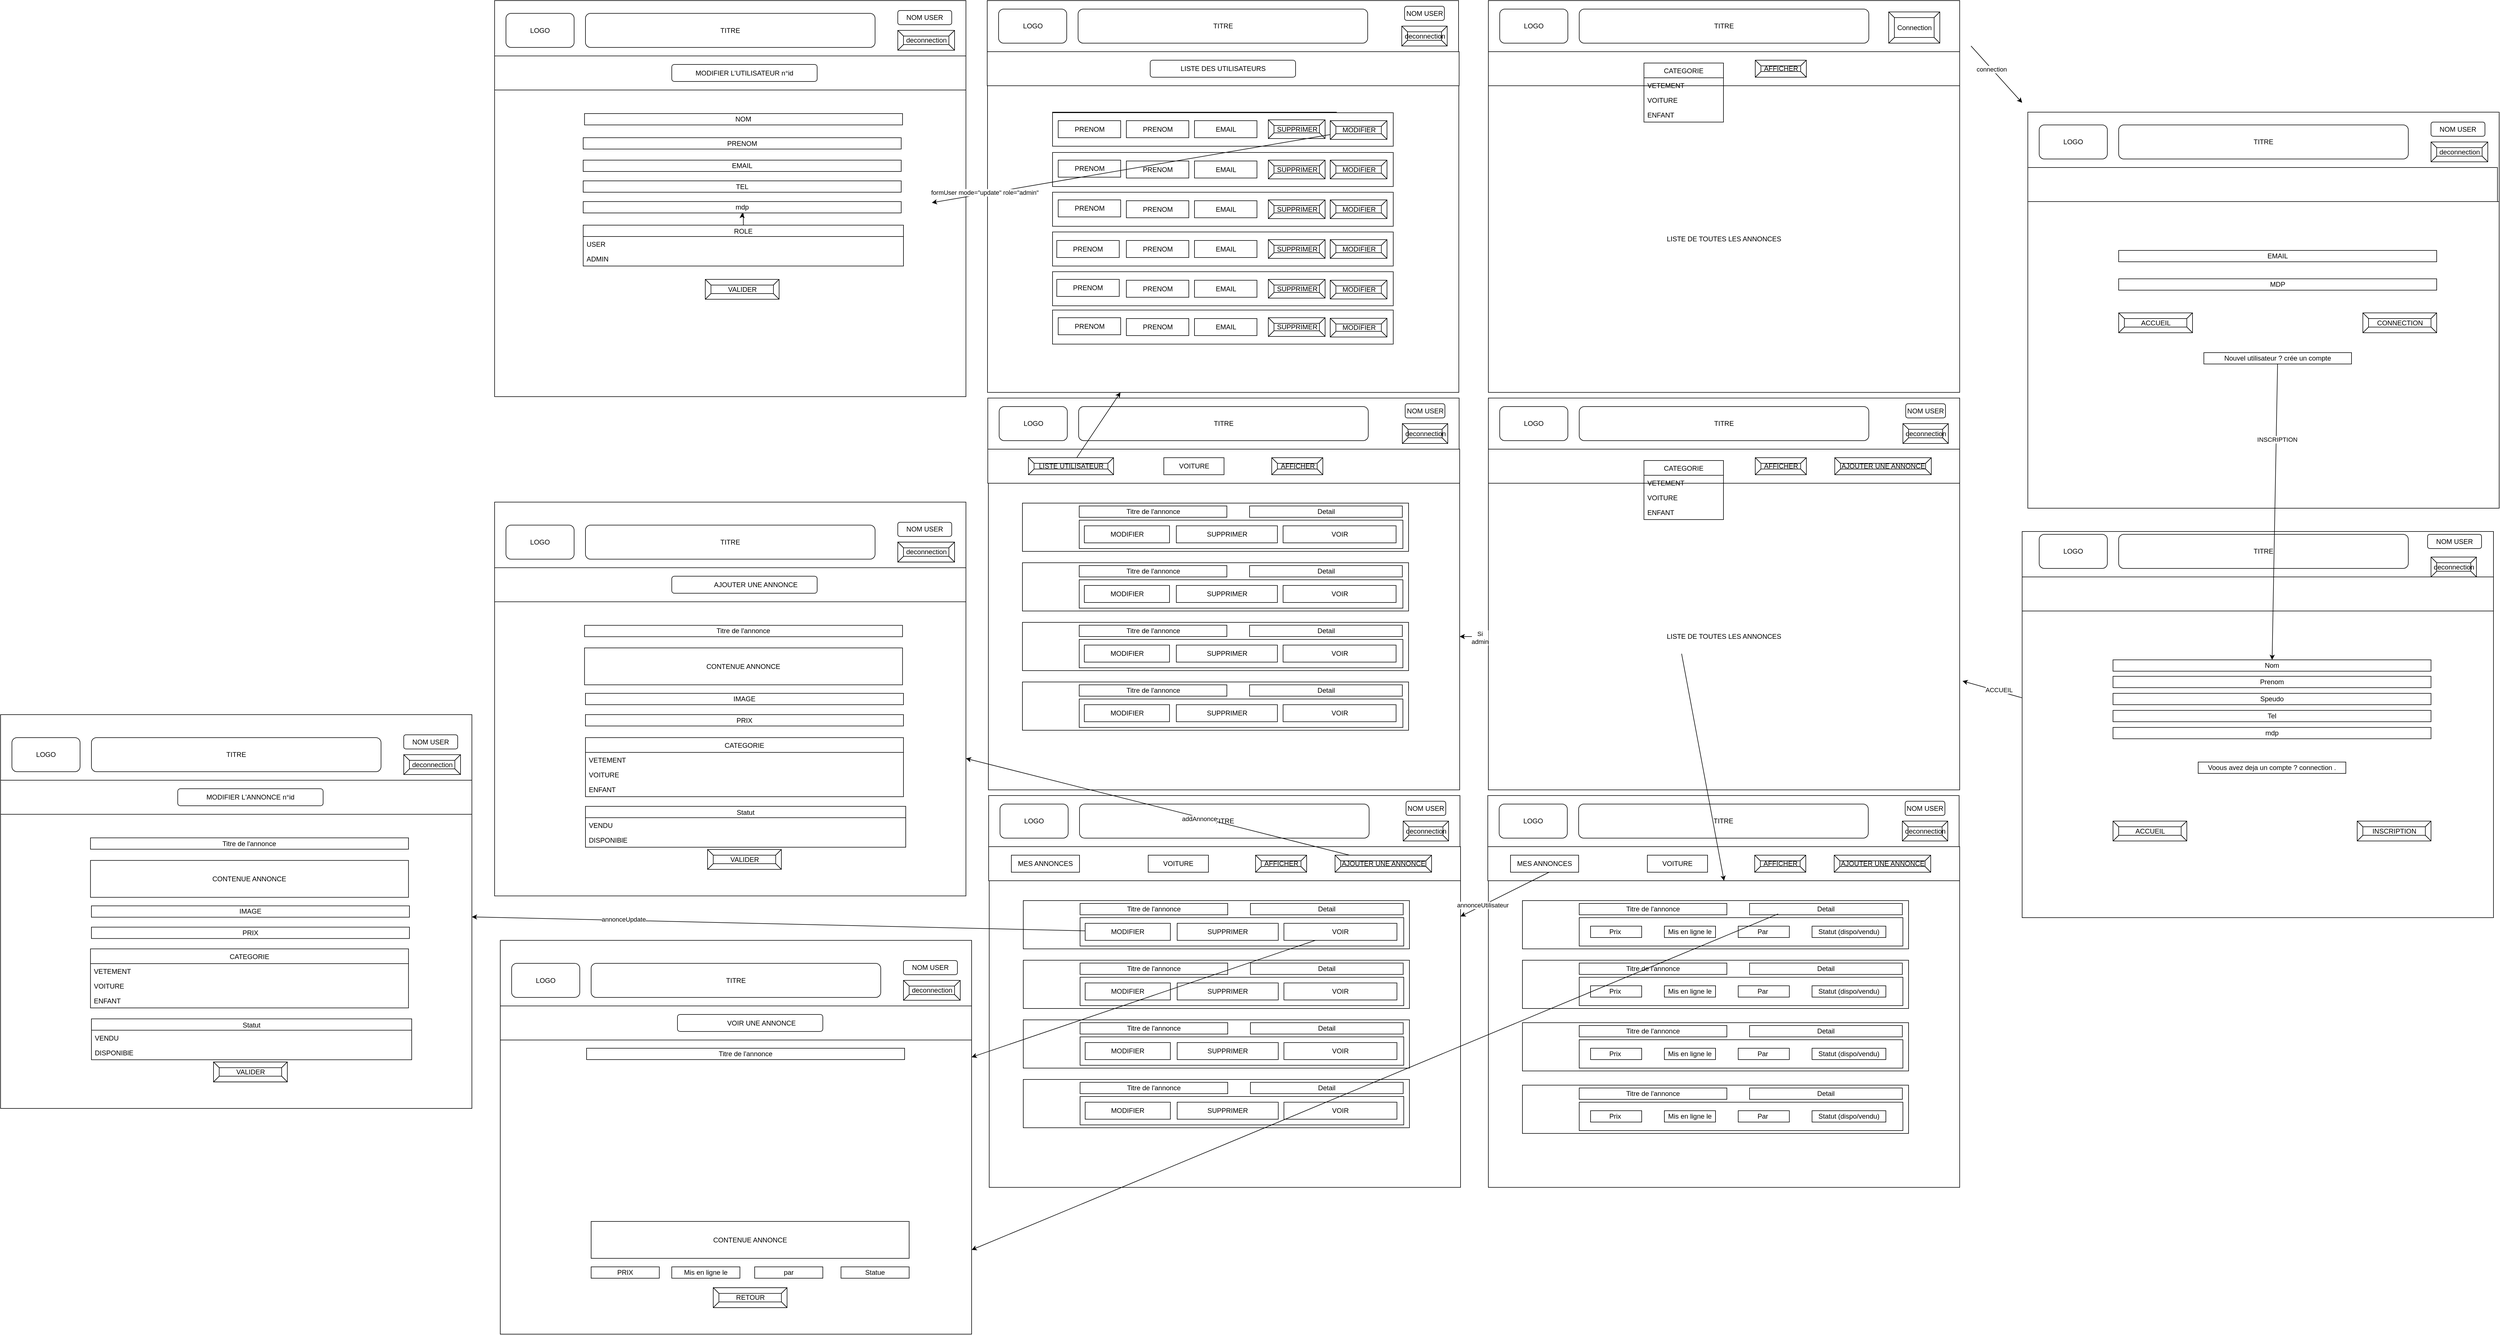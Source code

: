 <mxfile version="13.10.5" type="device"><diagram id="cO24KnL_0eStF0oHByUh" name="Page-1"><mxGraphModel dx="4981" dy="896" grid="1" gridSize="10" guides="1" tooltips="1" connect="1" arrows="1" fold="1" page="1" pageScale="1" pageWidth="827" pageHeight="1169" math="0" shadow="0"><root><mxCell id="0"/><mxCell id="1" parent="0"/><mxCell id="y0V7oBxi2nO9oT5KJ5cR-97" value="" style="whiteSpace=wrap;html=1;" vertex="1" parent="1"><mxGeometry x="940" y="935" width="830" height="675" as="geometry"/></mxCell><mxCell id="y0V7oBxi2nO9oT5KJ5cR-95" value="" style="rounded=0;whiteSpace=wrap;html=1;" vertex="1" parent="1"><mxGeometry x="950" y="196.5" width="830" height="693.5" as="geometry"/></mxCell><mxCell id="y0V7oBxi2nO9oT5KJ5cR-1" value="" style="rounded=0;whiteSpace=wrap;html=1;" vertex="1" parent="1"><mxGeometry width="830" height="90" as="geometry"/></mxCell><mxCell id="y0V7oBxi2nO9oT5KJ5cR-2" value="LOGO" style="rounded=1;whiteSpace=wrap;html=1;" vertex="1" parent="1"><mxGeometry x="20" y="15" width="120" height="60" as="geometry"/></mxCell><mxCell id="y0V7oBxi2nO9oT5KJ5cR-3" value="TITRE" style="rounded=1;whiteSpace=wrap;html=1;" vertex="1" parent="1"><mxGeometry x="160" y="15" width="510" height="60" as="geometry"/></mxCell><mxCell id="y0V7oBxi2nO9oT5KJ5cR-5" value="" style="rounded=0;whiteSpace=wrap;html=1;" vertex="1" parent="1"><mxGeometry y="90" width="830" height="60" as="geometry"/></mxCell><mxCell id="y0V7oBxi2nO9oT5KJ5cR-12" value="AFFICHER" style="labelPosition=center;verticalLabelPosition=middle;align=center;html=1;shape=mxgraph.basic.button;dx=10;" vertex="1" parent="1"><mxGeometry x="470" y="105" width="90" height="30" as="geometry"/></mxCell><mxCell id="y0V7oBxi2nO9oT5KJ5cR-13" value="Connection" style="labelPosition=center;verticalLabelPosition=middle;align=center;html=1;shape=mxgraph.basic.button;dx=10;" vertex="1" parent="1"><mxGeometry x="705" y="20" width="90" height="55" as="geometry"/></mxCell><mxCell id="y0V7oBxi2nO9oT5KJ5cR-19" value="LISTE DE TOUTES LES ANNONCES" style="rounded=0;whiteSpace=wrap;html=1;" vertex="1" parent="1"><mxGeometry y="150" width="830" height="540" as="geometry"/></mxCell><mxCell id="y0V7oBxi2nO9oT5KJ5cR-8" value="CATEGORIE" style="swimlane;fontStyle=0;childLayout=stackLayout;horizontal=1;startSize=26;fillColor=none;horizontalStack=0;resizeParent=1;resizeParentMax=0;resizeLast=0;collapsible=1;marginBottom=0;" vertex="1" parent="1"><mxGeometry x="274" y="110" width="140" height="104" as="geometry"/></mxCell><mxCell id="y0V7oBxi2nO9oT5KJ5cR-9" value="VETEMENT" style="text;strokeColor=none;fillColor=none;align=left;verticalAlign=top;spacingLeft=4;spacingRight=4;overflow=hidden;rotatable=0;points=[[0,0.5],[1,0.5]];portConstraint=eastwest;" vertex="1" parent="y0V7oBxi2nO9oT5KJ5cR-8"><mxGeometry y="26" width="140" height="26" as="geometry"/></mxCell><mxCell id="y0V7oBxi2nO9oT5KJ5cR-10" value="VOITURE" style="text;strokeColor=none;fillColor=none;align=left;verticalAlign=top;spacingLeft=4;spacingRight=4;overflow=hidden;rotatable=0;points=[[0,0.5],[1,0.5]];portConstraint=eastwest;" vertex="1" parent="y0V7oBxi2nO9oT5KJ5cR-8"><mxGeometry y="52" width="140" height="26" as="geometry"/></mxCell><mxCell id="y0V7oBxi2nO9oT5KJ5cR-11" value="ENFANT" style="text;strokeColor=none;fillColor=none;align=left;verticalAlign=top;spacingLeft=4;spacingRight=4;overflow=hidden;rotatable=0;points=[[0,0.5],[1,0.5]];portConstraint=eastwest;" vertex="1" parent="y0V7oBxi2nO9oT5KJ5cR-8"><mxGeometry y="78" width="140" height="26" as="geometry"/></mxCell><mxCell id="y0V7oBxi2nO9oT5KJ5cR-20" value="" style="rounded=0;whiteSpace=wrap;html=1;" vertex="1" parent="1"><mxGeometry y="700" width="830" height="90" as="geometry"/></mxCell><mxCell id="y0V7oBxi2nO9oT5KJ5cR-21" value="LOGO" style="rounded=1;whiteSpace=wrap;html=1;" vertex="1" parent="1"><mxGeometry x="20" y="715" width="120" height="60" as="geometry"/></mxCell><mxCell id="y0V7oBxi2nO9oT5KJ5cR-22" value="TITRE" style="rounded=1;whiteSpace=wrap;html=1;" vertex="1" parent="1"><mxGeometry x="160" y="715" width="510" height="60" as="geometry"/></mxCell><mxCell id="y0V7oBxi2nO9oT5KJ5cR-23" value="" style="rounded=0;whiteSpace=wrap;html=1;" vertex="1" parent="1"><mxGeometry y="790" width="830" height="60" as="geometry"/></mxCell><mxCell id="y0V7oBxi2nO9oT5KJ5cR-24" value="AFFICHER" style="labelPosition=center;verticalLabelPosition=middle;align=center;html=1;shape=mxgraph.basic.button;dx=10;" vertex="1" parent="1"><mxGeometry x="470" y="805" width="90" height="30" as="geometry"/></mxCell><mxCell id="y0V7oBxi2nO9oT5KJ5cR-27" value="deconnection" style="labelPosition=center;verticalLabelPosition=middle;align=center;html=1;shape=mxgraph.basic.button;dx=10;" vertex="1" parent="1"><mxGeometry x="730" y="745" width="80" height="35" as="geometry"/></mxCell><mxCell id="y0V7oBxi2nO9oT5KJ5cR-28" value="NOM USER" style="rounded=1;whiteSpace=wrap;html=1;" vertex="1" parent="1"><mxGeometry x="735" y="710" width="70" height="25" as="geometry"/></mxCell><mxCell id="y0V7oBxi2nO9oT5KJ5cR-29" value="LISTE DE TOUTES LES ANNONCES" style="rounded=0;whiteSpace=wrap;html=1;" vertex="1" parent="1"><mxGeometry y="850" width="830" height="540" as="geometry"/></mxCell><mxCell id="y0V7oBxi2nO9oT5KJ5cR-30" value="CATEGORIE" style="swimlane;fontStyle=0;childLayout=stackLayout;horizontal=1;startSize=26;fillColor=none;horizontalStack=0;resizeParent=1;resizeParentMax=0;resizeLast=0;collapsible=1;marginBottom=0;" vertex="1" parent="1"><mxGeometry x="274" y="810" width="140" height="104" as="geometry"><mxRectangle x="274" y="810" width="100" height="26" as="alternateBounds"/></mxGeometry></mxCell><mxCell id="y0V7oBxi2nO9oT5KJ5cR-31" value="VETEMENT" style="text;strokeColor=none;fillColor=none;align=left;verticalAlign=top;spacingLeft=4;spacingRight=4;overflow=hidden;rotatable=0;points=[[0,0.5],[1,0.5]];portConstraint=eastwest;" vertex="1" parent="y0V7oBxi2nO9oT5KJ5cR-30"><mxGeometry y="26" width="140" height="26" as="geometry"/></mxCell><mxCell id="y0V7oBxi2nO9oT5KJ5cR-32" value="VOITURE" style="text;strokeColor=none;fillColor=none;align=left;verticalAlign=top;spacingLeft=4;spacingRight=4;overflow=hidden;rotatable=0;points=[[0,0.5],[1,0.5]];portConstraint=eastwest;" vertex="1" parent="y0V7oBxi2nO9oT5KJ5cR-30"><mxGeometry y="52" width="140" height="26" as="geometry"/></mxCell><mxCell id="y0V7oBxi2nO9oT5KJ5cR-33" value="ENFANT" style="text;strokeColor=none;fillColor=none;align=left;verticalAlign=top;spacingLeft=4;spacingRight=4;overflow=hidden;rotatable=0;points=[[0,0.5],[1,0.5]];portConstraint=eastwest;" vertex="1" parent="y0V7oBxi2nO9oT5KJ5cR-30"><mxGeometry y="78" width="140" height="26" as="geometry"/></mxCell><mxCell id="y0V7oBxi2nO9oT5KJ5cR-36" value="AJOUTER UNE ANNONCE" style="labelPosition=center;verticalLabelPosition=middle;align=center;html=1;shape=mxgraph.basic.button;dx=10;" vertex="1" parent="1"><mxGeometry x="610" y="805" width="170" height="30" as="geometry"/></mxCell><mxCell id="y0V7oBxi2nO9oT5KJ5cR-37" value="" style="rounded=0;whiteSpace=wrap;html=1;" vertex="1" parent="1"><mxGeometry x="-1" y="1400" width="830" height="90" as="geometry"/></mxCell><mxCell id="y0V7oBxi2nO9oT5KJ5cR-38" value="LOGO" style="rounded=1;whiteSpace=wrap;html=1;" vertex="1" parent="1"><mxGeometry x="19" y="1415" width="120" height="60" as="geometry"/></mxCell><mxCell id="y0V7oBxi2nO9oT5KJ5cR-39" value="TITRE" style="rounded=1;whiteSpace=wrap;html=1;" vertex="1" parent="1"><mxGeometry x="159" y="1415" width="510" height="60" as="geometry"/></mxCell><mxCell id="y0V7oBxi2nO9oT5KJ5cR-40" value="" style="rounded=0;whiteSpace=wrap;html=1;" vertex="1" parent="1"><mxGeometry x="-1" y="1490" width="831" height="60" as="geometry"/></mxCell><mxCell id="y0V7oBxi2nO9oT5KJ5cR-41" value="AFFICHER" style="labelPosition=center;verticalLabelPosition=middle;align=center;html=1;shape=mxgraph.basic.button;dx=10;" vertex="1" parent="1"><mxGeometry x="469" y="1505" width="90" height="30" as="geometry"/></mxCell><mxCell id="y0V7oBxi2nO9oT5KJ5cR-42" value="deconnection" style="labelPosition=center;verticalLabelPosition=middle;align=center;html=1;shape=mxgraph.basic.button;dx=10;" vertex="1" parent="1"><mxGeometry x="729" y="1445" width="80" height="35" as="geometry"/></mxCell><mxCell id="y0V7oBxi2nO9oT5KJ5cR-43" value="NOM USER" style="rounded=1;whiteSpace=wrap;html=1;" vertex="1" parent="1"><mxGeometry x="734" y="1410" width="70" height="25" as="geometry"/></mxCell><mxCell id="y0V7oBxi2nO9oT5KJ5cR-44" value="" style="rounded=0;whiteSpace=wrap;html=1;" vertex="1" parent="1"><mxGeometry y="1550" width="830" height="540" as="geometry"/></mxCell><mxCell id="y0V7oBxi2nO9oT5KJ5cR-49" value="AJOUTER UNE ANNONCE" style="labelPosition=center;verticalLabelPosition=middle;align=center;html=1;shape=mxgraph.basic.button;dx=10;" vertex="1" parent="1"><mxGeometry x="609" y="1505" width="170" height="30" as="geometry"/></mxCell><mxCell id="y0V7oBxi2nO9oT5KJ5cR-50" value="VOITURE" style="rounded=0;whiteSpace=wrap;html=1;" vertex="1" parent="1"><mxGeometry x="280" y="1505" width="106" height="30" as="geometry"/></mxCell><mxCell id="y0V7oBxi2nO9oT5KJ5cR-63" value="LOGO" style="rounded=1;whiteSpace=wrap;html=1;" vertex="1" parent="1"><mxGeometry x="970" y="219" width="120" height="60" as="geometry"/></mxCell><mxCell id="y0V7oBxi2nO9oT5KJ5cR-64" value="TITRE" style="rounded=1;whiteSpace=wrap;html=1;" vertex="1" parent="1"><mxGeometry x="1110" y="219" width="510" height="60" as="geometry"/></mxCell><mxCell id="y0V7oBxi2nO9oT5KJ5cR-65" value="" style="rounded=0;whiteSpace=wrap;html=1;" vertex="1" parent="1"><mxGeometry x="950" y="294" width="827" height="60" as="geometry"/></mxCell><mxCell id="y0V7oBxi2nO9oT5KJ5cR-67" value="deconnection" style="labelPosition=center;verticalLabelPosition=middle;align=center;html=1;shape=mxgraph.basic.button;dx=10;" vertex="1" parent="1"><mxGeometry x="1660" y="249" width="100" height="35" as="geometry"/></mxCell><mxCell id="y0V7oBxi2nO9oT5KJ5cR-68" value="NOM USER" style="rounded=1;whiteSpace=wrap;html=1;" vertex="1" parent="1"><mxGeometry x="1660" y="214" width="95" height="25" as="geometry"/></mxCell><mxCell id="y0V7oBxi2nO9oT5KJ5cR-69" value="" style="rounded=0;whiteSpace=wrap;html=1;" vertex="1" parent="1"><mxGeometry x="950" y="354" width="830" height="540" as="geometry"/></mxCell><mxCell id="y0V7oBxi2nO9oT5KJ5cR-76" style="edgeStyle=orthogonalEdgeStyle;rounded=0;orthogonalLoop=1;jettySize=auto;html=1;entryX=0.5;entryY=0;entryDx=0;entryDy=0;" edge="1" parent="1"><mxGeometry relative="1" as="geometry"><mxPoint x="1425.059" y="420" as="sourcePoint"/><mxPoint x="1425" y="420" as="targetPoint"/></mxGeometry></mxCell><mxCell id="y0V7oBxi2nO9oT5KJ5cR-77" value="EMAIL" style="rounded=0;whiteSpace=wrap;html=1;" vertex="1" parent="1"><mxGeometry x="1110" y="440" width="560" height="20" as="geometry"/></mxCell><mxCell id="y0V7oBxi2nO9oT5KJ5cR-78" value="MDP" style="rounded=0;whiteSpace=wrap;html=1;" vertex="1" parent="1"><mxGeometry x="1110" y="490" width="560" height="20" as="geometry"/></mxCell><mxCell id="y0V7oBxi2nO9oT5KJ5cR-79" value="CONNECTION" style="labelPosition=center;verticalLabelPosition=middle;align=center;html=1;shape=mxgraph.basic.button;dx=10;" vertex="1" parent="1"><mxGeometry x="1540" y="550" width="130" height="35" as="geometry"/></mxCell><mxCell id="y0V7oBxi2nO9oT5KJ5cR-81" value="ACCUEIL" style="labelPosition=center;verticalLabelPosition=middle;align=center;html=1;shape=mxgraph.basic.button;dx=10;" vertex="1" parent="1"><mxGeometry x="1110" y="550" width="130" height="35" as="geometry"/></mxCell><mxCell id="y0V7oBxi2nO9oT5KJ5cR-82" value="Nouvel utilisateur ? crée un compte" style="rounded=0;whiteSpace=wrap;html=1;" vertex="1" parent="1"><mxGeometry x="1260" y="620" width="260" height="20" as="geometry"/></mxCell><mxCell id="y0V7oBxi2nO9oT5KJ5cR-83" value="" style="rounded=0;whiteSpace=wrap;html=1;" vertex="1" parent="1"><mxGeometry x="940" y="1015" width="830" height="60" as="geometry"/></mxCell><mxCell id="y0V7oBxi2nO9oT5KJ5cR-84" value="deconnection" style="labelPosition=center;verticalLabelPosition=middle;align=center;html=1;shape=mxgraph.basic.button;dx=10;" vertex="1" parent="1"><mxGeometry x="1660" y="980" width="80" height="35" as="geometry"/></mxCell><mxCell id="y0V7oBxi2nO9oT5KJ5cR-85" value="" style="rounded=0;whiteSpace=wrap;html=1;" vertex="1" parent="1"><mxGeometry x="940" y="1075" width="830" height="540" as="geometry"/></mxCell><mxCell id="y0V7oBxi2nO9oT5KJ5cR-86" style="edgeStyle=orthogonalEdgeStyle;rounded=0;orthogonalLoop=1;jettySize=auto;html=1;entryX=0.5;entryY=0;entryDx=0;entryDy=0;" edge="1" parent="1"><mxGeometry relative="1" as="geometry"><mxPoint x="1415.059" y="1141" as="sourcePoint"/><mxPoint x="1415" y="1141" as="targetPoint"/></mxGeometry></mxCell><mxCell id="y0V7oBxi2nO9oT5KJ5cR-87" value="Nom" style="rounded=0;whiteSpace=wrap;html=1;" vertex="1" parent="1"><mxGeometry x="1100" y="1161" width="560" height="20" as="geometry"/></mxCell><mxCell id="y0V7oBxi2nO9oT5KJ5cR-88" value="Prenom" style="rounded=0;whiteSpace=wrap;html=1;" vertex="1" parent="1"><mxGeometry x="1100" y="1190" width="560" height="20" as="geometry"/></mxCell><mxCell id="y0V7oBxi2nO9oT5KJ5cR-89" value="INSCRIPTION" style="labelPosition=center;verticalLabelPosition=middle;align=center;html=1;shape=mxgraph.basic.button;dx=10;" vertex="1" parent="1"><mxGeometry x="1530" y="1445" width="130" height="35" as="geometry"/></mxCell><mxCell id="y0V7oBxi2nO9oT5KJ5cR-90" value="ACCUEIL" style="labelPosition=center;verticalLabelPosition=middle;align=center;html=1;shape=mxgraph.basic.button;dx=10;" vertex="1" parent="1"><mxGeometry x="1100" y="1445" width="130" height="35" as="geometry"/></mxCell><mxCell id="y0V7oBxi2nO9oT5KJ5cR-91" value="Voous avez deja un compte ? connection ." style="rounded=0;whiteSpace=wrap;html=1;" vertex="1" parent="1"><mxGeometry x="1250" y="1341" width="260" height="20" as="geometry"/></mxCell><mxCell id="y0V7oBxi2nO9oT5KJ5cR-92" value="LOGO" style="rounded=1;whiteSpace=wrap;html=1;" vertex="1" parent="1"><mxGeometry x="970" y="940" width="120" height="60" as="geometry"/></mxCell><mxCell id="y0V7oBxi2nO9oT5KJ5cR-93" value="TITRE" style="rounded=1;whiteSpace=wrap;html=1;" vertex="1" parent="1"><mxGeometry x="1110" y="940" width="510" height="60" as="geometry"/></mxCell><mxCell id="y0V7oBxi2nO9oT5KJ5cR-96" value="NOM USER" style="rounded=1;whiteSpace=wrap;html=1;" vertex="1" parent="1"><mxGeometry x="1654" y="940" width="95" height="25" as="geometry"/></mxCell><mxCell id="y0V7oBxi2nO9oT5KJ5cR-99" value="" style="endArrow=classic;html=1;" edge="1" parent="1"><mxGeometry width="50" height="50" relative="1" as="geometry"><mxPoint x="850" y="80" as="sourcePoint"/><mxPoint x="940" y="180" as="targetPoint"/></mxGeometry></mxCell><mxCell id="y0V7oBxi2nO9oT5KJ5cR-104" value="connection" style="edgeLabel;html=1;align=center;verticalAlign=middle;resizable=0;points=[];" vertex="1" connectable="0" parent="y0V7oBxi2nO9oT5KJ5cR-99"><mxGeometry x="-0.199" y="-1" relative="1" as="geometry"><mxPoint as="offset"/></mxGeometry></mxCell><mxCell id="y0V7oBxi2nO9oT5KJ5cR-100" value="" style="endArrow=classic;html=1;" edge="1" parent="1" source="y0V7oBxi2nO9oT5KJ5cR-82" target="y0V7oBxi2nO9oT5KJ5cR-87"><mxGeometry width="50" height="50" relative="1" as="geometry"><mxPoint x="1250" y="810" as="sourcePoint"/><mxPoint x="1300" y="760" as="targetPoint"/></mxGeometry></mxCell><mxCell id="y0V7oBxi2nO9oT5KJ5cR-105" value="INSCRIPTION" style="edgeLabel;html=1;align=center;verticalAlign=middle;resizable=0;points=[];" vertex="1" connectable="0" parent="y0V7oBxi2nO9oT5KJ5cR-100"><mxGeometry x="-0.489" y="1" relative="1" as="geometry"><mxPoint as="offset"/></mxGeometry></mxCell><mxCell id="y0V7oBxi2nO9oT5KJ5cR-101" value="Speudo" style="rounded=0;whiteSpace=wrap;html=1;" vertex="1" parent="1"><mxGeometry x="1100" y="1220" width="560" height="20" as="geometry"/></mxCell><mxCell id="y0V7oBxi2nO9oT5KJ5cR-102" value="Tel" style="rounded=0;whiteSpace=wrap;html=1;" vertex="1" parent="1"><mxGeometry x="1100" y="1250" width="560" height="20" as="geometry"/></mxCell><mxCell id="y0V7oBxi2nO9oT5KJ5cR-103" value="mdp" style="rounded=0;whiteSpace=wrap;html=1;" vertex="1" parent="1"><mxGeometry x="1100" y="1280" width="560" height="20" as="geometry"/></mxCell><mxCell id="y0V7oBxi2nO9oT5KJ5cR-106" value="" style="endArrow=classic;html=1;entryX=1.006;entryY=0.645;entryDx=0;entryDy=0;entryPerimeter=0;" edge="1" parent="1" source="y0V7oBxi2nO9oT5KJ5cR-85" target="y0V7oBxi2nO9oT5KJ5cR-29"><mxGeometry width="50" height="50" relative="1" as="geometry"><mxPoint x="900" y="885" as="sourcePoint"/><mxPoint x="950" y="835" as="targetPoint"/></mxGeometry></mxCell><mxCell id="y0V7oBxi2nO9oT5KJ5cR-107" value="ACCUEIL" style="edgeLabel;html=1;align=center;verticalAlign=middle;resizable=0;points=[];" vertex="1" connectable="0" parent="y0V7oBxi2nO9oT5KJ5cR-106"><mxGeometry x="-0.207" y="-2" relative="1" as="geometry"><mxPoint as="offset"/></mxGeometry></mxCell><mxCell id="y0V7oBxi2nO9oT5KJ5cR-108" value="" style="endArrow=classic;html=1;exitX=0.41;exitY=0.556;exitDx=0;exitDy=0;exitPerimeter=0;entryX=0.5;entryY=0;entryDx=0;entryDy=0;" edge="1" parent="1" source="y0V7oBxi2nO9oT5KJ5cR-29" target="y0V7oBxi2nO9oT5KJ5cR-44"><mxGeometry width="50" height="50" relative="1" as="geometry"><mxPoint x="400" y="1500" as="sourcePoint"/><mxPoint x="450" y="1450" as="targetPoint"/></mxGeometry></mxCell><mxCell id="y0V7oBxi2nO9oT5KJ5cR-111" value="" style="rounded=0;whiteSpace=wrap;html=1;" vertex="1" parent="1"><mxGeometry x="60" y="1585" width="680" height="85" as="geometry"/></mxCell><mxCell id="y0V7oBxi2nO9oT5KJ5cR-115" value="" style="shape=image;html=1;verticalAlign=top;verticalLabelPosition=bottom;labelBackgroundColor=#ffffff;imageAspect=0;aspect=fixed;image=https://cdn4.iconfinder.com/data/icons/momenticons-basic/32x32/img-landscape.png" vertex="1" parent="1"><mxGeometry x="70" y="1590" width="80" height="80" as="geometry"/></mxCell><mxCell id="y0V7oBxi2nO9oT5KJ5cR-117" value="Titre de l'annonce" style="rounded=0;whiteSpace=wrap;html=1;" vertex="1" parent="1"><mxGeometry x="160" y="1590" width="260" height="20" as="geometry"/></mxCell><mxCell id="y0V7oBxi2nO9oT5KJ5cR-118" value="" style="rounded=0;whiteSpace=wrap;html=1;" vertex="1" parent="1"><mxGeometry x="160" y="1615" width="570" height="50" as="geometry"/></mxCell><mxCell id="y0V7oBxi2nO9oT5KJ5cR-119" value="Prix&amp;nbsp;" style="rounded=0;whiteSpace=wrap;html=1;" vertex="1" parent="1"><mxGeometry x="180" y="1630" width="90" height="20" as="geometry"/></mxCell><mxCell id="y0V7oBxi2nO9oT5KJ5cR-120" value="Mis en ligne le" style="rounded=0;whiteSpace=wrap;html=1;" vertex="1" parent="1"><mxGeometry x="310" y="1630" width="90" height="20" as="geometry"/></mxCell><mxCell id="y0V7oBxi2nO9oT5KJ5cR-121" value="Par&amp;nbsp;" style="rounded=0;whiteSpace=wrap;html=1;" vertex="1" parent="1"><mxGeometry x="440" y="1630" width="90" height="20" as="geometry"/></mxCell><mxCell id="y0V7oBxi2nO9oT5KJ5cR-122" value="Statut (dispo/vendu)" style="rounded=0;whiteSpace=wrap;html=1;" vertex="1" parent="1"><mxGeometry x="570" y="1630" width="130" height="20" as="geometry"/></mxCell><mxCell id="y0V7oBxi2nO9oT5KJ5cR-150" value="Detail" style="rounded=0;whiteSpace=wrap;html=1;" vertex="1" parent="1"><mxGeometry x="460" y="1590" width="269" height="20" as="geometry"/></mxCell><mxCell id="y0V7oBxi2nO9oT5KJ5cR-153" value="" style="rounded=0;whiteSpace=wrap;html=1;" vertex="1" parent="1"><mxGeometry x="60" y="1690" width="680" height="85" as="geometry"/></mxCell><mxCell id="y0V7oBxi2nO9oT5KJ5cR-154" value="" style="shape=image;html=1;verticalAlign=top;verticalLabelPosition=bottom;labelBackgroundColor=#ffffff;imageAspect=0;aspect=fixed;image=https://cdn4.iconfinder.com/data/icons/momenticons-basic/32x32/img-landscape.png" vertex="1" parent="1"><mxGeometry x="70" y="1695" width="80" height="80" as="geometry"/></mxCell><mxCell id="y0V7oBxi2nO9oT5KJ5cR-155" value="Titre de l'annonce" style="rounded=0;whiteSpace=wrap;html=1;" vertex="1" parent="1"><mxGeometry x="160" y="1695" width="260" height="20" as="geometry"/></mxCell><mxCell id="y0V7oBxi2nO9oT5KJ5cR-156" value="" style="rounded=0;whiteSpace=wrap;html=1;" vertex="1" parent="1"><mxGeometry x="160" y="1720" width="570" height="50" as="geometry"/></mxCell><mxCell id="y0V7oBxi2nO9oT5KJ5cR-157" value="Prix&amp;nbsp;" style="rounded=0;whiteSpace=wrap;html=1;" vertex="1" parent="1"><mxGeometry x="180" y="1735" width="90" height="20" as="geometry"/></mxCell><mxCell id="y0V7oBxi2nO9oT5KJ5cR-158" value="Mis en ligne le" style="rounded=0;whiteSpace=wrap;html=1;" vertex="1" parent="1"><mxGeometry x="310" y="1735" width="90" height="20" as="geometry"/></mxCell><mxCell id="y0V7oBxi2nO9oT5KJ5cR-159" value="Par&amp;nbsp;" style="rounded=0;whiteSpace=wrap;html=1;" vertex="1" parent="1"><mxGeometry x="440" y="1735" width="90" height="20" as="geometry"/></mxCell><mxCell id="y0V7oBxi2nO9oT5KJ5cR-160" value="Statut (dispo/vendu)" style="rounded=0;whiteSpace=wrap;html=1;" vertex="1" parent="1"><mxGeometry x="570" y="1735" width="130" height="20" as="geometry"/></mxCell><mxCell id="y0V7oBxi2nO9oT5KJ5cR-161" value="Detail" style="rounded=0;whiteSpace=wrap;html=1;" vertex="1" parent="1"><mxGeometry x="460" y="1695" width="269" height="20" as="geometry"/></mxCell><mxCell id="y0V7oBxi2nO9oT5KJ5cR-162" value="" style="rounded=0;whiteSpace=wrap;html=1;" vertex="1" parent="1"><mxGeometry x="60" y="1800" width="680" height="85" as="geometry"/></mxCell><mxCell id="y0V7oBxi2nO9oT5KJ5cR-163" value="" style="shape=image;html=1;verticalAlign=top;verticalLabelPosition=bottom;labelBackgroundColor=#ffffff;imageAspect=0;aspect=fixed;image=https://cdn4.iconfinder.com/data/icons/momenticons-basic/32x32/img-landscape.png" vertex="1" parent="1"><mxGeometry x="70" y="1805" width="80" height="80" as="geometry"/></mxCell><mxCell id="y0V7oBxi2nO9oT5KJ5cR-164" value="Titre de l'annonce" style="rounded=0;whiteSpace=wrap;html=1;" vertex="1" parent="1"><mxGeometry x="160" y="1805" width="260" height="20" as="geometry"/></mxCell><mxCell id="y0V7oBxi2nO9oT5KJ5cR-165" value="" style="rounded=0;whiteSpace=wrap;html=1;" vertex="1" parent="1"><mxGeometry x="160" y="1830" width="570" height="50" as="geometry"/></mxCell><mxCell id="y0V7oBxi2nO9oT5KJ5cR-166" value="Prix&amp;nbsp;" style="rounded=0;whiteSpace=wrap;html=1;" vertex="1" parent="1"><mxGeometry x="180" y="1845" width="90" height="20" as="geometry"/></mxCell><mxCell id="y0V7oBxi2nO9oT5KJ5cR-167" value="Mis en ligne le" style="rounded=0;whiteSpace=wrap;html=1;" vertex="1" parent="1"><mxGeometry x="310" y="1845" width="90" height="20" as="geometry"/></mxCell><mxCell id="y0V7oBxi2nO9oT5KJ5cR-168" value="Par&amp;nbsp;" style="rounded=0;whiteSpace=wrap;html=1;" vertex="1" parent="1"><mxGeometry x="440" y="1845" width="90" height="20" as="geometry"/></mxCell><mxCell id="y0V7oBxi2nO9oT5KJ5cR-169" value="Statut (dispo/vendu)" style="rounded=0;whiteSpace=wrap;html=1;" vertex="1" parent="1"><mxGeometry x="570" y="1845" width="130" height="20" as="geometry"/></mxCell><mxCell id="y0V7oBxi2nO9oT5KJ5cR-170" value="Detail" style="rounded=0;whiteSpace=wrap;html=1;" vertex="1" parent="1"><mxGeometry x="460" y="1805" width="269" height="20" as="geometry"/></mxCell><mxCell id="y0V7oBxi2nO9oT5KJ5cR-171" value="" style="rounded=0;whiteSpace=wrap;html=1;" vertex="1" parent="1"><mxGeometry x="60" y="1910" width="680" height="85" as="geometry"/></mxCell><mxCell id="y0V7oBxi2nO9oT5KJ5cR-172" value="" style="shape=image;html=1;verticalAlign=top;verticalLabelPosition=bottom;labelBackgroundColor=#ffffff;imageAspect=0;aspect=fixed;image=https://cdn4.iconfinder.com/data/icons/momenticons-basic/32x32/img-landscape.png" vertex="1" parent="1"><mxGeometry x="70" y="1915" width="80" height="80" as="geometry"/></mxCell><mxCell id="y0V7oBxi2nO9oT5KJ5cR-173" value="Titre de l'annonce" style="rounded=0;whiteSpace=wrap;html=1;" vertex="1" parent="1"><mxGeometry x="160" y="1915" width="260" height="20" as="geometry"/></mxCell><mxCell id="y0V7oBxi2nO9oT5KJ5cR-174" value="" style="rounded=0;whiteSpace=wrap;html=1;" vertex="1" parent="1"><mxGeometry x="160" y="1940" width="570" height="50" as="geometry"/></mxCell><mxCell id="y0V7oBxi2nO9oT5KJ5cR-175" value="Prix&amp;nbsp;" style="rounded=0;whiteSpace=wrap;html=1;" vertex="1" parent="1"><mxGeometry x="180" y="1955" width="90" height="20" as="geometry"/></mxCell><mxCell id="y0V7oBxi2nO9oT5KJ5cR-176" value="Mis en ligne le" style="rounded=0;whiteSpace=wrap;html=1;" vertex="1" parent="1"><mxGeometry x="310" y="1955" width="90" height="20" as="geometry"/></mxCell><mxCell id="y0V7oBxi2nO9oT5KJ5cR-177" value="Par&amp;nbsp;" style="rounded=0;whiteSpace=wrap;html=1;" vertex="1" parent="1"><mxGeometry x="440" y="1955" width="90" height="20" as="geometry"/></mxCell><mxCell id="y0V7oBxi2nO9oT5KJ5cR-178" value="Statut (dispo/vendu)" style="rounded=0;whiteSpace=wrap;html=1;" vertex="1" parent="1"><mxGeometry x="570" y="1955" width="130" height="20" as="geometry"/></mxCell><mxCell id="y0V7oBxi2nO9oT5KJ5cR-179" value="Detail" style="rounded=0;whiteSpace=wrap;html=1;" vertex="1" parent="1"><mxGeometry x="460" y="1915" width="269" height="20" as="geometry"/></mxCell><mxCell id="y0V7oBxi2nO9oT5KJ5cR-181" value="MES ANNONCES" style="rounded=0;whiteSpace=wrap;html=1;" vertex="1" parent="1"><mxGeometry x="39" y="1505" width="120" height="30" as="geometry"/></mxCell><mxCell id="y0V7oBxi2nO9oT5KJ5cR-182" value="" style="rounded=0;whiteSpace=wrap;html=1;" vertex="1" parent="1"><mxGeometry x="-880" y="1400" width="830" height="90" as="geometry"/></mxCell><mxCell id="y0V7oBxi2nO9oT5KJ5cR-183" value="LOGO" style="rounded=1;whiteSpace=wrap;html=1;" vertex="1" parent="1"><mxGeometry x="-860" y="1415" width="120" height="60" as="geometry"/></mxCell><mxCell id="y0V7oBxi2nO9oT5KJ5cR-184" value="TITRE" style="rounded=1;whiteSpace=wrap;html=1;" vertex="1" parent="1"><mxGeometry x="-720" y="1415" width="510" height="60" as="geometry"/></mxCell><mxCell id="y0V7oBxi2nO9oT5KJ5cR-185" value="" style="rounded=0;whiteSpace=wrap;html=1;" vertex="1" parent="1"><mxGeometry x="-880" y="1490" width="831" height="60" as="geometry"/></mxCell><mxCell id="y0V7oBxi2nO9oT5KJ5cR-186" value="AFFICHER" style="labelPosition=center;verticalLabelPosition=middle;align=center;html=1;shape=mxgraph.basic.button;dx=10;" vertex="1" parent="1"><mxGeometry x="-410" y="1505" width="90" height="30" as="geometry"/></mxCell><mxCell id="y0V7oBxi2nO9oT5KJ5cR-187" value="deconnection" style="labelPosition=center;verticalLabelPosition=middle;align=center;html=1;shape=mxgraph.basic.button;dx=10;" vertex="1" parent="1"><mxGeometry x="-150" y="1445" width="80" height="35" as="geometry"/></mxCell><mxCell id="y0V7oBxi2nO9oT5KJ5cR-188" value="NOM USER" style="rounded=1;whiteSpace=wrap;html=1;" vertex="1" parent="1"><mxGeometry x="-145" y="1410" width="70" height="25" as="geometry"/></mxCell><mxCell id="y0V7oBxi2nO9oT5KJ5cR-189" value="" style="rounded=0;whiteSpace=wrap;html=1;" vertex="1" parent="1"><mxGeometry x="-879" y="1550" width="830" height="540" as="geometry"/></mxCell><mxCell id="y0V7oBxi2nO9oT5KJ5cR-190" value="AJOUTER UNE ANNONCE" style="labelPosition=center;verticalLabelPosition=middle;align=center;html=1;shape=mxgraph.basic.button;dx=10;" vertex="1" parent="1"><mxGeometry x="-270" y="1505" width="170" height="30" as="geometry"/></mxCell><mxCell id="y0V7oBxi2nO9oT5KJ5cR-191" value="VOITURE" style="rounded=0;whiteSpace=wrap;html=1;" vertex="1" parent="1"><mxGeometry x="-599" y="1505" width="106" height="30" as="geometry"/></mxCell><mxCell id="y0V7oBxi2nO9oT5KJ5cR-192" value="" style="rounded=0;whiteSpace=wrap;html=1;" vertex="1" parent="1"><mxGeometry x="-819" y="1585" width="680" height="85" as="geometry"/></mxCell><mxCell id="y0V7oBxi2nO9oT5KJ5cR-193" value="" style="shape=image;html=1;verticalAlign=top;verticalLabelPosition=bottom;labelBackgroundColor=#ffffff;imageAspect=0;aspect=fixed;image=https://cdn4.iconfinder.com/data/icons/momenticons-basic/32x32/img-landscape.png" vertex="1" parent="1"><mxGeometry x="-809" y="1590" width="80" height="80" as="geometry"/></mxCell><mxCell id="y0V7oBxi2nO9oT5KJ5cR-194" value="Titre de l'annonce" style="rounded=0;whiteSpace=wrap;html=1;" vertex="1" parent="1"><mxGeometry x="-719" y="1590" width="260" height="20" as="geometry"/></mxCell><mxCell id="y0V7oBxi2nO9oT5KJ5cR-195" value="" style="rounded=0;whiteSpace=wrap;html=1;" vertex="1" parent="1"><mxGeometry x="-719" y="1615" width="570" height="50" as="geometry"/></mxCell><mxCell id="y0V7oBxi2nO9oT5KJ5cR-200" value="Detail" style="rounded=0;whiteSpace=wrap;html=1;" vertex="1" parent="1"><mxGeometry x="-419" y="1590" width="269" height="20" as="geometry"/></mxCell><mxCell id="y0V7oBxi2nO9oT5KJ5cR-228" value="MES ANNONCES" style="rounded=0;whiteSpace=wrap;html=1;" vertex="1" parent="1"><mxGeometry x="-840" y="1505" width="120" height="30" as="geometry"/></mxCell><mxCell id="y0V7oBxi2nO9oT5KJ5cR-229" value="" style="endArrow=classic;html=1;exitX=0.567;exitY=1;exitDx=0;exitDy=0;exitPerimeter=0;" edge="1" parent="1" source="y0V7oBxi2nO9oT5KJ5cR-181" target="y0V7oBxi2nO9oT5KJ5cR-189"><mxGeometry width="50" height="50" relative="1" as="geometry"><mxPoint x="-270" y="1770" as="sourcePoint"/><mxPoint x="-220" y="1720" as="targetPoint"/></mxGeometry></mxCell><mxCell id="y0V7oBxi2nO9oT5KJ5cR-265" value="annonceUtilisateur" style="edgeLabel;html=1;align=center;verticalAlign=middle;resizable=0;points=[];" vertex="1" connectable="0" parent="y0V7oBxi2nO9oT5KJ5cR-229"><mxGeometry x="0.508" y="-1" relative="1" as="geometry"><mxPoint x="1" as="offset"/></mxGeometry></mxCell><mxCell id="y0V7oBxi2nO9oT5KJ5cR-230" value="MODIFIER" style="rounded=0;whiteSpace=wrap;html=1;" vertex="1" parent="1"><mxGeometry x="-710" y="1625" width="150" height="30" as="geometry"/></mxCell><mxCell id="y0V7oBxi2nO9oT5KJ5cR-231" value="SUPPRIMER&lt;span style=&quot;color: rgba(0 , 0 , 0 , 0) ; font-family: monospace ; font-size: 0px&quot;&gt;%3CmxGraphModel%3E%3Croot%3E%3CmxCell%20id%3D%220%22%2F%3E%3CmxCell%20id%3D%221%22%20parent%3D%220%22%2F%3E%3CmxCell%20id%3D%222%22%20value%3D%22MODIFIER%22%20style%3D%22rounded%3D0%3BwhiteSpace%3Dwrap%3Bhtml%3D1%3B%22%20vertex%3D%221%22%20parent%3D%221%22%3E%3CmxGeometry%20x%3D%22-710%22%20y%3D%221625%22%20width%3D%22199%22%20height%3D%2230%22%20as%3D%22geometry%22%2F%3E%3C%2FmxCell%3E%3C%2Froot%3E%3C%2FmxGraphModel%3E&lt;/span&gt;" style="rounded=0;whiteSpace=wrap;html=1;" vertex="1" parent="1"><mxGeometry x="-548" y="1625" width="178" height="30" as="geometry"/></mxCell><mxCell id="y0V7oBxi2nO9oT5KJ5cR-232" value="VOIR" style="rounded=0;whiteSpace=wrap;html=1;" vertex="1" parent="1"><mxGeometry x="-360" y="1625" width="199" height="30" as="geometry"/></mxCell><mxCell id="y0V7oBxi2nO9oT5KJ5cR-233" value="" style="rounded=0;whiteSpace=wrap;html=1;" vertex="1" parent="1"><mxGeometry x="-819" y="1690" width="680" height="85" as="geometry"/></mxCell><mxCell id="y0V7oBxi2nO9oT5KJ5cR-234" value="" style="shape=image;html=1;verticalAlign=top;verticalLabelPosition=bottom;labelBackgroundColor=#ffffff;imageAspect=0;aspect=fixed;image=https://cdn4.iconfinder.com/data/icons/momenticons-basic/32x32/img-landscape.png" vertex="1" parent="1"><mxGeometry x="-809" y="1695" width="80" height="80" as="geometry"/></mxCell><mxCell id="y0V7oBxi2nO9oT5KJ5cR-235" value="Titre de l'annonce" style="rounded=0;whiteSpace=wrap;html=1;" vertex="1" parent="1"><mxGeometry x="-719" y="1695" width="260" height="20" as="geometry"/></mxCell><mxCell id="y0V7oBxi2nO9oT5KJ5cR-236" value="" style="rounded=0;whiteSpace=wrap;html=1;" vertex="1" parent="1"><mxGeometry x="-719" y="1720" width="570" height="50" as="geometry"/></mxCell><mxCell id="y0V7oBxi2nO9oT5KJ5cR-237" value="Detail" style="rounded=0;whiteSpace=wrap;html=1;" vertex="1" parent="1"><mxGeometry x="-419" y="1695" width="269" height="20" as="geometry"/></mxCell><mxCell id="y0V7oBxi2nO9oT5KJ5cR-238" value="MODIFIER" style="rounded=0;whiteSpace=wrap;html=1;" vertex="1" parent="1"><mxGeometry x="-710" y="1730" width="150" height="30" as="geometry"/></mxCell><mxCell id="y0V7oBxi2nO9oT5KJ5cR-239" value="SUPPRIMER&lt;span style=&quot;color: rgba(0 , 0 , 0 , 0) ; font-family: monospace ; font-size: 0px&quot;&gt;%3CmxGraphModel%3E%3Croot%3E%3CmxCell%20id%3D%220%22%2F%3E%3CmxCell%20id%3D%221%22%20parent%3D%220%22%2F%3E%3CmxCell%20id%3D%222%22%20value%3D%22MODIFIER%22%20style%3D%22rounded%3D0%3BwhiteSpace%3Dwrap%3Bhtml%3D1%3B%22%20vertex%3D%221%22%20parent%3D%221%22%3E%3CmxGeometry%20x%3D%22-710%22%20y%3D%221625%22%20width%3D%22199%22%20height%3D%2230%22%20as%3D%22geometry%22%2F%3E%3C%2FmxCell%3E%3C%2Froot%3E%3C%2FmxGraphModel%3E&lt;/span&gt;" style="rounded=0;whiteSpace=wrap;html=1;" vertex="1" parent="1"><mxGeometry x="-548" y="1730" width="178" height="30" as="geometry"/></mxCell><mxCell id="y0V7oBxi2nO9oT5KJ5cR-240" value="VOIR" style="rounded=0;whiteSpace=wrap;html=1;" vertex="1" parent="1"><mxGeometry x="-360" y="1730" width="199" height="30" as="geometry"/></mxCell><mxCell id="y0V7oBxi2nO9oT5KJ5cR-241" value="" style="rounded=0;whiteSpace=wrap;html=1;" vertex="1" parent="1"><mxGeometry x="-819" y="1795" width="680" height="85" as="geometry"/></mxCell><mxCell id="y0V7oBxi2nO9oT5KJ5cR-242" value="" style="shape=image;html=1;verticalAlign=top;verticalLabelPosition=bottom;labelBackgroundColor=#ffffff;imageAspect=0;aspect=fixed;image=https://cdn4.iconfinder.com/data/icons/momenticons-basic/32x32/img-landscape.png" vertex="1" parent="1"><mxGeometry x="-809" y="1800" width="80" height="80" as="geometry"/></mxCell><mxCell id="y0V7oBxi2nO9oT5KJ5cR-243" value="Titre de l'annonce" style="rounded=0;whiteSpace=wrap;html=1;" vertex="1" parent="1"><mxGeometry x="-719" y="1800" width="260" height="20" as="geometry"/></mxCell><mxCell id="y0V7oBxi2nO9oT5KJ5cR-244" value="" style="rounded=0;whiteSpace=wrap;html=1;" vertex="1" parent="1"><mxGeometry x="-719" y="1825" width="570" height="50" as="geometry"/></mxCell><mxCell id="y0V7oBxi2nO9oT5KJ5cR-245" value="Detail" style="rounded=0;whiteSpace=wrap;html=1;" vertex="1" parent="1"><mxGeometry x="-419" y="1800" width="269" height="20" as="geometry"/></mxCell><mxCell id="y0V7oBxi2nO9oT5KJ5cR-246" value="MODIFIER" style="rounded=0;whiteSpace=wrap;html=1;" vertex="1" parent="1"><mxGeometry x="-710" y="1835" width="150" height="30" as="geometry"/></mxCell><mxCell id="y0V7oBxi2nO9oT5KJ5cR-247" value="SUPPRIMER&lt;span style=&quot;color: rgba(0 , 0 , 0 , 0) ; font-family: monospace ; font-size: 0px&quot;&gt;%3CmxGraphModel%3E%3Croot%3E%3CmxCell%20id%3D%220%22%2F%3E%3CmxCell%20id%3D%221%22%20parent%3D%220%22%2F%3E%3CmxCell%20id%3D%222%22%20value%3D%22MODIFIER%22%20style%3D%22rounded%3D0%3BwhiteSpace%3Dwrap%3Bhtml%3D1%3B%22%20vertex%3D%221%22%20parent%3D%221%22%3E%3CmxGeometry%20x%3D%22-710%22%20y%3D%221625%22%20width%3D%22199%22%20height%3D%2230%22%20as%3D%22geometry%22%2F%3E%3C%2FmxCell%3E%3C%2Froot%3E%3C%2FmxGraphModel%3E&lt;/span&gt;" style="rounded=0;whiteSpace=wrap;html=1;" vertex="1" parent="1"><mxGeometry x="-548" y="1835" width="178" height="30" as="geometry"/></mxCell><mxCell id="y0V7oBxi2nO9oT5KJ5cR-248" value="VOIR" style="rounded=0;whiteSpace=wrap;html=1;" vertex="1" parent="1"><mxGeometry x="-360" y="1835" width="199" height="30" as="geometry"/></mxCell><mxCell id="y0V7oBxi2nO9oT5KJ5cR-249" value="" style="rounded=0;whiteSpace=wrap;html=1;" vertex="1" parent="1"><mxGeometry x="-819" y="1900" width="680" height="85" as="geometry"/></mxCell><mxCell id="y0V7oBxi2nO9oT5KJ5cR-250" value="" style="shape=image;html=1;verticalAlign=top;verticalLabelPosition=bottom;labelBackgroundColor=#ffffff;imageAspect=0;aspect=fixed;image=https://cdn4.iconfinder.com/data/icons/momenticons-basic/32x32/img-landscape.png" vertex="1" parent="1"><mxGeometry x="-809" y="1905" width="80" height="80" as="geometry"/></mxCell><mxCell id="y0V7oBxi2nO9oT5KJ5cR-251" value="Titre de l'annonce" style="rounded=0;whiteSpace=wrap;html=1;" vertex="1" parent="1"><mxGeometry x="-719" y="1905" width="260" height="20" as="geometry"/></mxCell><mxCell id="y0V7oBxi2nO9oT5KJ5cR-252" value="" style="rounded=0;whiteSpace=wrap;html=1;" vertex="1" parent="1"><mxGeometry x="-719" y="1930" width="570" height="50" as="geometry"/></mxCell><mxCell id="y0V7oBxi2nO9oT5KJ5cR-253" value="Detail" style="rounded=0;whiteSpace=wrap;html=1;" vertex="1" parent="1"><mxGeometry x="-419" y="1905" width="269" height="20" as="geometry"/></mxCell><mxCell id="y0V7oBxi2nO9oT5KJ5cR-254" value="MODIFIER" style="rounded=0;whiteSpace=wrap;html=1;" vertex="1" parent="1"><mxGeometry x="-710" y="1940" width="150" height="30" as="geometry"/></mxCell><mxCell id="y0V7oBxi2nO9oT5KJ5cR-255" value="SUPPRIMER&lt;span style=&quot;color: rgba(0 , 0 , 0 , 0) ; font-family: monospace ; font-size: 0px&quot;&gt;%3CmxGraphModel%3E%3Croot%3E%3CmxCell%20id%3D%220%22%2F%3E%3CmxCell%20id%3D%221%22%20parent%3D%220%22%2F%3E%3CmxCell%20id%3D%222%22%20value%3D%22MODIFIER%22%20style%3D%22rounded%3D0%3BwhiteSpace%3Dwrap%3Bhtml%3D1%3B%22%20vertex%3D%221%22%20parent%3D%221%22%3E%3CmxGeometry%20x%3D%22-710%22%20y%3D%221625%22%20width%3D%22199%22%20height%3D%2230%22%20as%3D%22geometry%22%2F%3E%3C%2FmxCell%3E%3C%2Froot%3E%3C%2FmxGraphModel%3E&lt;/span&gt;" style="rounded=0;whiteSpace=wrap;html=1;" vertex="1" parent="1"><mxGeometry x="-548" y="1940" width="178" height="30" as="geometry"/></mxCell><mxCell id="y0V7oBxi2nO9oT5KJ5cR-256" value="VOIR" style="rounded=0;whiteSpace=wrap;html=1;" vertex="1" parent="1"><mxGeometry x="-360" y="1940" width="199" height="30" as="geometry"/></mxCell><mxCell id="y0V7oBxi2nO9oT5KJ5cR-266" value="" style="rounded=0;whiteSpace=wrap;html=1;" vertex="1" parent="1"><mxGeometry x="-881.5" y="700" width="830" height="90" as="geometry"/></mxCell><mxCell id="y0V7oBxi2nO9oT5KJ5cR-267" value="LOGO" style="rounded=1;whiteSpace=wrap;html=1;" vertex="1" parent="1"><mxGeometry x="-861.5" y="715" width="120" height="60" as="geometry"/></mxCell><mxCell id="y0V7oBxi2nO9oT5KJ5cR-268" value="TITRE" style="rounded=1;whiteSpace=wrap;html=1;" vertex="1" parent="1"><mxGeometry x="-721.5" y="715" width="510" height="60" as="geometry"/></mxCell><mxCell id="y0V7oBxi2nO9oT5KJ5cR-269" value="" style="rounded=0;whiteSpace=wrap;html=1;" vertex="1" parent="1"><mxGeometry x="-881.5" y="790" width="831" height="60" as="geometry"/></mxCell><mxCell id="y0V7oBxi2nO9oT5KJ5cR-270" value="AFFICHER" style="labelPosition=center;verticalLabelPosition=middle;align=center;html=1;shape=mxgraph.basic.button;dx=10;" vertex="1" parent="1"><mxGeometry x="-381.5" y="805" width="90" height="30" as="geometry"/></mxCell><mxCell id="y0V7oBxi2nO9oT5KJ5cR-271" value="deconnection" style="labelPosition=center;verticalLabelPosition=middle;align=center;html=1;shape=mxgraph.basic.button;dx=10;" vertex="1" parent="1"><mxGeometry x="-151.5" y="745" width="80" height="35" as="geometry"/></mxCell><mxCell id="y0V7oBxi2nO9oT5KJ5cR-272" value="NOM USER" style="rounded=1;whiteSpace=wrap;html=1;" vertex="1" parent="1"><mxGeometry x="-146.5" y="710" width="70" height="25" as="geometry"/></mxCell><mxCell id="y0V7oBxi2nO9oT5KJ5cR-273" value="" style="rounded=0;whiteSpace=wrap;html=1;" vertex="1" parent="1"><mxGeometry x="-880.5" y="850" width="830" height="540" as="geometry"/></mxCell><mxCell id="y0V7oBxi2nO9oT5KJ5cR-275" value="VOITURE" style="rounded=0;whiteSpace=wrap;html=1;" vertex="1" parent="1"><mxGeometry x="-571.5" y="805" width="106" height="30" as="geometry"/></mxCell><mxCell id="y0V7oBxi2nO9oT5KJ5cR-276" value="" style="rounded=0;whiteSpace=wrap;html=1;" vertex="1" parent="1"><mxGeometry x="-820.5" y="885" width="680" height="85" as="geometry"/></mxCell><mxCell id="y0V7oBxi2nO9oT5KJ5cR-277" value="" style="shape=image;html=1;verticalAlign=top;verticalLabelPosition=bottom;labelBackgroundColor=#ffffff;imageAspect=0;aspect=fixed;image=https://cdn4.iconfinder.com/data/icons/momenticons-basic/32x32/img-landscape.png" vertex="1" parent="1"><mxGeometry x="-810.5" y="890" width="80" height="80" as="geometry"/></mxCell><mxCell id="y0V7oBxi2nO9oT5KJ5cR-278" value="Titre de l'annonce" style="rounded=0;whiteSpace=wrap;html=1;" vertex="1" parent="1"><mxGeometry x="-720.5" y="890" width="260" height="20" as="geometry"/></mxCell><mxCell id="y0V7oBxi2nO9oT5KJ5cR-279" value="" style="rounded=0;whiteSpace=wrap;html=1;" vertex="1" parent="1"><mxGeometry x="-720.5" y="915" width="570" height="50" as="geometry"/></mxCell><mxCell id="y0V7oBxi2nO9oT5KJ5cR-280" value="Detail" style="rounded=0;whiteSpace=wrap;html=1;" vertex="1" parent="1"><mxGeometry x="-420.5" y="890" width="269" height="20" as="geometry"/></mxCell><mxCell id="y0V7oBxi2nO9oT5KJ5cR-282" value="MODIFIER" style="rounded=0;whiteSpace=wrap;html=1;" vertex="1" parent="1"><mxGeometry x="-711.5" y="925" width="150" height="30" as="geometry"/></mxCell><mxCell id="y0V7oBxi2nO9oT5KJ5cR-283" value="SUPPRIMER&lt;span style=&quot;color: rgba(0 , 0 , 0 , 0) ; font-family: monospace ; font-size: 0px&quot;&gt;%3CmxGraphModel%3E%3Croot%3E%3CmxCell%20id%3D%220%22%2F%3E%3CmxCell%20id%3D%221%22%20parent%3D%220%22%2F%3E%3CmxCell%20id%3D%222%22%20value%3D%22MODIFIER%22%20style%3D%22rounded%3D0%3BwhiteSpace%3Dwrap%3Bhtml%3D1%3B%22%20vertex%3D%221%22%20parent%3D%221%22%3E%3CmxGeometry%20x%3D%22-710%22%20y%3D%221625%22%20width%3D%22199%22%20height%3D%2230%22%20as%3D%22geometry%22%2F%3E%3C%2FmxCell%3E%3C%2Froot%3E%3C%2FmxGraphModel%3E&lt;/span&gt;" style="rounded=0;whiteSpace=wrap;html=1;" vertex="1" parent="1"><mxGeometry x="-549.5" y="925" width="178" height="30" as="geometry"/></mxCell><mxCell id="y0V7oBxi2nO9oT5KJ5cR-284" value="VOIR" style="rounded=0;whiteSpace=wrap;html=1;" vertex="1" parent="1"><mxGeometry x="-361.5" y="925" width="199" height="30" as="geometry"/></mxCell><mxCell id="y0V7oBxi2nO9oT5KJ5cR-285" value="" style="rounded=0;whiteSpace=wrap;html=1;" vertex="1" parent="1"><mxGeometry x="-820.5" y="990" width="680" height="85" as="geometry"/></mxCell><mxCell id="y0V7oBxi2nO9oT5KJ5cR-286" value="" style="shape=image;html=1;verticalAlign=top;verticalLabelPosition=bottom;labelBackgroundColor=#ffffff;imageAspect=0;aspect=fixed;image=https://cdn4.iconfinder.com/data/icons/momenticons-basic/32x32/img-landscape.png" vertex="1" parent="1"><mxGeometry x="-810.5" y="995" width="80" height="80" as="geometry"/></mxCell><mxCell id="y0V7oBxi2nO9oT5KJ5cR-287" value="Titre de l'annonce" style="rounded=0;whiteSpace=wrap;html=1;" vertex="1" parent="1"><mxGeometry x="-720.5" y="995" width="260" height="20" as="geometry"/></mxCell><mxCell id="y0V7oBxi2nO9oT5KJ5cR-288" value="" style="rounded=0;whiteSpace=wrap;html=1;" vertex="1" parent="1"><mxGeometry x="-720.5" y="1020" width="570" height="50" as="geometry"/></mxCell><mxCell id="y0V7oBxi2nO9oT5KJ5cR-289" value="Detail" style="rounded=0;whiteSpace=wrap;html=1;" vertex="1" parent="1"><mxGeometry x="-420.5" y="995" width="269" height="20" as="geometry"/></mxCell><mxCell id="y0V7oBxi2nO9oT5KJ5cR-290" value="MODIFIER" style="rounded=0;whiteSpace=wrap;html=1;" vertex="1" parent="1"><mxGeometry x="-711.5" y="1030" width="150" height="30" as="geometry"/></mxCell><mxCell id="y0V7oBxi2nO9oT5KJ5cR-291" value="SUPPRIMER&lt;span style=&quot;color: rgba(0 , 0 , 0 , 0) ; font-family: monospace ; font-size: 0px&quot;&gt;%3CmxGraphModel%3E%3Croot%3E%3CmxCell%20id%3D%220%22%2F%3E%3CmxCell%20id%3D%221%22%20parent%3D%220%22%2F%3E%3CmxCell%20id%3D%222%22%20value%3D%22MODIFIER%22%20style%3D%22rounded%3D0%3BwhiteSpace%3Dwrap%3Bhtml%3D1%3B%22%20vertex%3D%221%22%20parent%3D%221%22%3E%3CmxGeometry%20x%3D%22-710%22%20y%3D%221625%22%20width%3D%22199%22%20height%3D%2230%22%20as%3D%22geometry%22%2F%3E%3C%2FmxCell%3E%3C%2Froot%3E%3C%2FmxGraphModel%3E&lt;/span&gt;" style="rounded=0;whiteSpace=wrap;html=1;" vertex="1" parent="1"><mxGeometry x="-549.5" y="1030" width="178" height="30" as="geometry"/></mxCell><mxCell id="y0V7oBxi2nO9oT5KJ5cR-292" value="VOIR" style="rounded=0;whiteSpace=wrap;html=1;" vertex="1" parent="1"><mxGeometry x="-361.5" y="1030" width="199" height="30" as="geometry"/></mxCell><mxCell id="y0V7oBxi2nO9oT5KJ5cR-293" value="" style="rounded=0;whiteSpace=wrap;html=1;" vertex="1" parent="1"><mxGeometry x="-820.5" y="1095" width="680" height="85" as="geometry"/></mxCell><mxCell id="y0V7oBxi2nO9oT5KJ5cR-294" value="" style="shape=image;html=1;verticalAlign=top;verticalLabelPosition=bottom;labelBackgroundColor=#ffffff;imageAspect=0;aspect=fixed;image=https://cdn4.iconfinder.com/data/icons/momenticons-basic/32x32/img-landscape.png" vertex="1" parent="1"><mxGeometry x="-810.5" y="1100" width="80" height="80" as="geometry"/></mxCell><mxCell id="y0V7oBxi2nO9oT5KJ5cR-295" value="Titre de l'annonce" style="rounded=0;whiteSpace=wrap;html=1;" vertex="1" parent="1"><mxGeometry x="-720.5" y="1100" width="260" height="20" as="geometry"/></mxCell><mxCell id="y0V7oBxi2nO9oT5KJ5cR-296" value="" style="rounded=0;whiteSpace=wrap;html=1;" vertex="1" parent="1"><mxGeometry x="-720.5" y="1125" width="570" height="50" as="geometry"/></mxCell><mxCell id="y0V7oBxi2nO9oT5KJ5cR-297" value="Detail" style="rounded=0;whiteSpace=wrap;html=1;" vertex="1" parent="1"><mxGeometry x="-420.5" y="1100" width="269" height="20" as="geometry"/></mxCell><mxCell id="y0V7oBxi2nO9oT5KJ5cR-298" value="MODIFIER" style="rounded=0;whiteSpace=wrap;html=1;" vertex="1" parent="1"><mxGeometry x="-711.5" y="1135" width="150" height="30" as="geometry"/></mxCell><mxCell id="y0V7oBxi2nO9oT5KJ5cR-299" value="SUPPRIMER&lt;span style=&quot;color: rgba(0 , 0 , 0 , 0) ; font-family: monospace ; font-size: 0px&quot;&gt;%3CmxGraphModel%3E%3Croot%3E%3CmxCell%20id%3D%220%22%2F%3E%3CmxCell%20id%3D%221%22%20parent%3D%220%22%2F%3E%3CmxCell%20id%3D%222%22%20value%3D%22MODIFIER%22%20style%3D%22rounded%3D0%3BwhiteSpace%3Dwrap%3Bhtml%3D1%3B%22%20vertex%3D%221%22%20parent%3D%221%22%3E%3CmxGeometry%20x%3D%22-710%22%20y%3D%221625%22%20width%3D%22199%22%20height%3D%2230%22%20as%3D%22geometry%22%2F%3E%3C%2FmxCell%3E%3C%2Froot%3E%3C%2FmxGraphModel%3E&lt;/span&gt;" style="rounded=0;whiteSpace=wrap;html=1;" vertex="1" parent="1"><mxGeometry x="-549.5" y="1135" width="178" height="30" as="geometry"/></mxCell><mxCell id="y0V7oBxi2nO9oT5KJ5cR-300" value="VOIR" style="rounded=0;whiteSpace=wrap;html=1;" vertex="1" parent="1"><mxGeometry x="-361.5" y="1135" width="199" height="30" as="geometry"/></mxCell><mxCell id="y0V7oBxi2nO9oT5KJ5cR-301" value="" style="rounded=0;whiteSpace=wrap;html=1;" vertex="1" parent="1"><mxGeometry x="-820.5" y="1200" width="680" height="85" as="geometry"/></mxCell><mxCell id="y0V7oBxi2nO9oT5KJ5cR-302" value="" style="shape=image;html=1;verticalAlign=top;verticalLabelPosition=bottom;labelBackgroundColor=#ffffff;imageAspect=0;aspect=fixed;image=https://cdn4.iconfinder.com/data/icons/momenticons-basic/32x32/img-landscape.png" vertex="1" parent="1"><mxGeometry x="-810.5" y="1205" width="80" height="80" as="geometry"/></mxCell><mxCell id="y0V7oBxi2nO9oT5KJ5cR-303" value="Titre de l'annonce" style="rounded=0;whiteSpace=wrap;html=1;" vertex="1" parent="1"><mxGeometry x="-720.5" y="1205" width="260" height="20" as="geometry"/></mxCell><mxCell id="y0V7oBxi2nO9oT5KJ5cR-304" value="" style="rounded=0;whiteSpace=wrap;html=1;" vertex="1" parent="1"><mxGeometry x="-720.5" y="1230" width="570" height="50" as="geometry"/></mxCell><mxCell id="y0V7oBxi2nO9oT5KJ5cR-305" value="Detail" style="rounded=0;whiteSpace=wrap;html=1;" vertex="1" parent="1"><mxGeometry x="-420.5" y="1205" width="269" height="20" as="geometry"/></mxCell><mxCell id="y0V7oBxi2nO9oT5KJ5cR-306" value="MODIFIER" style="rounded=0;whiteSpace=wrap;html=1;" vertex="1" parent="1"><mxGeometry x="-711.5" y="1240" width="150" height="30" as="geometry"/></mxCell><mxCell id="y0V7oBxi2nO9oT5KJ5cR-307" value="SUPPRIMER&lt;span style=&quot;color: rgba(0 , 0 , 0 , 0) ; font-family: monospace ; font-size: 0px&quot;&gt;%3CmxGraphModel%3E%3Croot%3E%3CmxCell%20id%3D%220%22%2F%3E%3CmxCell%20id%3D%221%22%20parent%3D%220%22%2F%3E%3CmxCell%20id%3D%222%22%20value%3D%22MODIFIER%22%20style%3D%22rounded%3D0%3BwhiteSpace%3Dwrap%3Bhtml%3D1%3B%22%20vertex%3D%221%22%20parent%3D%221%22%3E%3CmxGeometry%20x%3D%22-710%22%20y%3D%221625%22%20width%3D%22199%22%20height%3D%2230%22%20as%3D%22geometry%22%2F%3E%3C%2FmxCell%3E%3C%2Froot%3E%3C%2FmxGraphModel%3E&lt;/span&gt;" style="rounded=0;whiteSpace=wrap;html=1;" vertex="1" parent="1"><mxGeometry x="-549.5" y="1240" width="178" height="30" as="geometry"/></mxCell><mxCell id="y0V7oBxi2nO9oT5KJ5cR-308" value="VOIR" style="rounded=0;whiteSpace=wrap;html=1;" vertex="1" parent="1"><mxGeometry x="-361.5" y="1240" width="199" height="30" as="geometry"/></mxCell><mxCell id="y0V7oBxi2nO9oT5KJ5cR-309" value="" style="rounded=0;whiteSpace=wrap;html=1;" vertex="1" parent="1"><mxGeometry x="-882.5" width="830" height="90" as="geometry"/></mxCell><mxCell id="y0V7oBxi2nO9oT5KJ5cR-310" value="LOGO" style="rounded=1;whiteSpace=wrap;html=1;" vertex="1" parent="1"><mxGeometry x="-862.5" y="15" width="120" height="60" as="geometry"/></mxCell><mxCell id="y0V7oBxi2nO9oT5KJ5cR-311" value="TITRE" style="rounded=1;whiteSpace=wrap;html=1;" vertex="1" parent="1"><mxGeometry x="-722.5" y="15" width="510" height="60" as="geometry"/></mxCell><mxCell id="y0V7oBxi2nO9oT5KJ5cR-312" value="" style="rounded=0;whiteSpace=wrap;html=1;" vertex="1" parent="1"><mxGeometry x="-882.5" y="90" width="831" height="60" as="geometry"/></mxCell><mxCell id="y0V7oBxi2nO9oT5KJ5cR-314" value="deconnection" style="labelPosition=center;verticalLabelPosition=middle;align=center;html=1;shape=mxgraph.basic.button;dx=10;" vertex="1" parent="1"><mxGeometry x="-152.5" y="45" width="80" height="35" as="geometry"/></mxCell><mxCell id="y0V7oBxi2nO9oT5KJ5cR-315" value="NOM USER" style="rounded=1;whiteSpace=wrap;html=1;" vertex="1" parent="1"><mxGeometry x="-147.5" y="10" width="70" height="25" as="geometry"/></mxCell><mxCell id="y0V7oBxi2nO9oT5KJ5cR-316" value="" style="rounded=0;whiteSpace=wrap;html=1;" vertex="1" parent="1"><mxGeometry x="-882" y="150" width="830" height="540" as="geometry"/></mxCell><mxCell id="y0V7oBxi2nO9oT5KJ5cR-350" value="LISTE DES UTILISATEURS" style="rounded=1;whiteSpace=wrap;html=1;" vertex="1" parent="1"><mxGeometry x="-595.5" y="105" width="256" height="30" as="geometry"/></mxCell><mxCell id="y0V7oBxi2nO9oT5KJ5cR-351" value="LISTE UTILISATEUR" style="labelPosition=center;verticalLabelPosition=middle;align=center;html=1;shape=mxgraph.basic.button;dx=10;" vertex="1" parent="1"><mxGeometry x="-810" y="805" width="150" height="30" as="geometry"/></mxCell><mxCell id="y0V7oBxi2nO9oT5KJ5cR-352" value="" style="endArrow=classic;html=1;" edge="1" parent="1" source="y0V7oBxi2nO9oT5KJ5cR-351" target="y0V7oBxi2nO9oT5KJ5cR-316"><mxGeometry width="50" height="50" relative="1" as="geometry"><mxPoint x="-500" y="620" as="sourcePoint"/><mxPoint x="-450" y="570" as="targetPoint"/></mxGeometry></mxCell><mxCell id="y0V7oBxi2nO9oT5KJ5cR-436" value="" style="rounded=0;whiteSpace=wrap;html=1;" vertex="1" parent="1"><mxGeometry x="-767.5" y="196.5" width="500" height="60" as="geometry"/></mxCell><mxCell id="y0V7oBxi2nO9oT5KJ5cR-437" value="NOM UTILISATEUR" style="rounded=0;whiteSpace=wrap;html=1;" vertex="1" parent="1"><mxGeometry x="-757.5" y="211.5" width="110" height="30" as="geometry"/></mxCell><mxCell id="y0V7oBxi2nO9oT5KJ5cR-438" value="EMAIL&lt;span style=&quot;color: rgba(0 , 0 , 0 , 0) ; font-family: monospace ; font-size: 0px&quot;&gt;%3CmxGraphModel%3E%3Croot%3E%3CmxCell%20id%3D%220%22%2F%3E%3CmxCell%20id%3D%221%22%20parent%3D%220%22%2F%3E%3CmxCell%20id%3D%222%22%20value%3D%22NOM%20UTILISATEUR%22%20style%3D%22rounded%3D0%3BwhiteSpace%3Dwrap%3Bhtml%3D1%3B%22%20vertex%3D%221%22%20parent%3D%221%22%3E%3CmxGeometry%20x%3D%22-740%22%20y%3D%22204%22%20width%3D%22110%22%20height%3D%2230%22%20as%3D%22geometry%22%2F%3E%3C%2FmxCell%3E%3C%2Froot%3E%3C%2FmxGraphModel%3E&lt;/span&gt;" style="rounded=0;whiteSpace=wrap;html=1;" vertex="1" parent="1"><mxGeometry x="-517.5" y="211.5" width="110" height="30" as="geometry"/></mxCell><mxCell id="y0V7oBxi2nO9oT5KJ5cR-439" value="PRENOM" style="rounded=0;whiteSpace=wrap;html=1;" vertex="1" parent="1"><mxGeometry x="-637.5" y="211.5" width="110" height="30" as="geometry"/></mxCell><mxCell id="y0V7oBxi2nO9oT5KJ5cR-440" value="SUPPRIMER" style="labelPosition=center;verticalLabelPosition=middle;align=center;html=1;shape=mxgraph.basic.button;dx=10;" vertex="1" parent="1"><mxGeometry x="-387.5" y="210" width="100" height="33" as="geometry"/></mxCell><mxCell id="y0V7oBxi2nO9oT5KJ5cR-441" value="" style="rounded=0;whiteSpace=wrap;html=1;" vertex="1" parent="1"><mxGeometry x="-767.5" y="197.5" width="600" height="59" as="geometry"/></mxCell><mxCell id="y0V7oBxi2nO9oT5KJ5cR-442" value="PRENOM" style="rounded=0;whiteSpace=wrap;html=1;" vertex="1" parent="1"><mxGeometry x="-637.5" y="211.5" width="110" height="30" as="geometry"/></mxCell><mxCell id="y0V7oBxi2nO9oT5KJ5cR-443" value="EMAIL&lt;span style=&quot;color: rgba(0 , 0 , 0 , 0) ; font-family: monospace ; font-size: 0px&quot;&gt;%3CmxGraphModel%3E%3Croot%3E%3CmxCell%20id%3D%220%22%2F%3E%3CmxCell%20id%3D%221%22%20parent%3D%220%22%2F%3E%3CmxCell%20id%3D%222%22%20value%3D%22NOM%20UTILISATEUR%22%20style%3D%22rounded%3D0%3BwhiteSpace%3Dwrap%3Bhtml%3D1%3B%22%20vertex%3D%221%22%20parent%3D%221%22%3E%3CmxGeometry%20x%3D%22-740%22%20y%3D%22204%22%20width%3D%22110%22%20height%3D%2230%22%20as%3D%22geometry%22%2F%3E%3C%2FmxCell%3E%3C%2Froot%3E%3C%2FmxGraphModel%3E&lt;/span&gt;" style="rounded=0;whiteSpace=wrap;html=1;" vertex="1" parent="1"><mxGeometry x="-517.5" y="211.5" width="110" height="30" as="geometry"/></mxCell><mxCell id="y0V7oBxi2nO9oT5KJ5cR-444" value="SUPPRIMER" style="labelPosition=center;verticalLabelPosition=middle;align=center;html=1;shape=mxgraph.basic.button;dx=10;" vertex="1" parent="1"><mxGeometry x="-387.5" y="210" width="100" height="33" as="geometry"/></mxCell><mxCell id="y0V7oBxi2nO9oT5KJ5cR-445" value="" style="rounded=0;whiteSpace=wrap;html=1;" vertex="1" parent="1"><mxGeometry x="-767.5" y="267.5" width="600" height="60" as="geometry"/></mxCell><mxCell id="y0V7oBxi2nO9oT5KJ5cR-446" value="PRENOM" style="rounded=0;whiteSpace=wrap;html=1;" vertex="1" parent="1"><mxGeometry x="-637.5" y="282.5" width="110" height="30" as="geometry"/></mxCell><mxCell id="y0V7oBxi2nO9oT5KJ5cR-447" value="EMAIL&lt;span style=&quot;color: rgba(0 , 0 , 0 , 0) ; font-family: monospace ; font-size: 0px&quot;&gt;%3CmxGraphModel%3E%3Croot%3E%3CmxCell%20id%3D%220%22%2F%3E%3CmxCell%20id%3D%221%22%20parent%3D%220%22%2F%3E%3CmxCell%20id%3D%222%22%20value%3D%22NOM%20UTILISATEUR%22%20style%3D%22rounded%3D0%3BwhiteSpace%3Dwrap%3Bhtml%3D1%3B%22%20vertex%3D%221%22%20parent%3D%221%22%3E%3CmxGeometry%20x%3D%22-740%22%20y%3D%22204%22%20width%3D%22110%22%20height%3D%2230%22%20as%3D%22geometry%22%2F%3E%3C%2FmxCell%3E%3C%2Froot%3E%3C%2FmxGraphModel%3E&lt;/span&gt;" style="rounded=0;whiteSpace=wrap;html=1;" vertex="1" parent="1"><mxGeometry x="-517.5" y="282.5" width="110" height="30" as="geometry"/></mxCell><mxCell id="y0V7oBxi2nO9oT5KJ5cR-448" value="SUPPRIMER" style="labelPosition=center;verticalLabelPosition=middle;align=center;html=1;shape=mxgraph.basic.button;dx=10;" vertex="1" parent="1"><mxGeometry x="-387.5" y="281" width="100" height="33" as="geometry"/></mxCell><mxCell id="y0V7oBxi2nO9oT5KJ5cR-449" value="" style="rounded=0;whiteSpace=wrap;html=1;" vertex="1" parent="1"><mxGeometry x="-767.5" y="337.5" width="600" height="60" as="geometry"/></mxCell><mxCell id="y0V7oBxi2nO9oT5KJ5cR-450" value="PRENOM" style="rounded=0;whiteSpace=wrap;html=1;" vertex="1" parent="1"><mxGeometry x="-637.5" y="352.5" width="110" height="30" as="geometry"/></mxCell><mxCell id="y0V7oBxi2nO9oT5KJ5cR-451" value="EMAIL&lt;span style=&quot;color: rgba(0 , 0 , 0 , 0) ; font-family: monospace ; font-size: 0px&quot;&gt;%3CmxGraphModel%3E%3Croot%3E%3CmxCell%20id%3D%220%22%2F%3E%3CmxCell%20id%3D%221%22%20parent%3D%220%22%2F%3E%3CmxCell%20id%3D%222%22%20value%3D%22NOM%20UTILISATEUR%22%20style%3D%22rounded%3D0%3BwhiteSpace%3Dwrap%3Bhtml%3D1%3B%22%20vertex%3D%221%22%20parent%3D%221%22%3E%3CmxGeometry%20x%3D%22-740%22%20y%3D%22204%22%20width%3D%22110%22%20height%3D%2230%22%20as%3D%22geometry%22%2F%3E%3C%2FmxCell%3E%3C%2Froot%3E%3C%2FmxGraphModel%3E&lt;/span&gt;" style="rounded=0;whiteSpace=wrap;html=1;" vertex="1" parent="1"><mxGeometry x="-517.5" y="352.5" width="110" height="30" as="geometry"/></mxCell><mxCell id="y0V7oBxi2nO9oT5KJ5cR-452" value="SUPPRIMER" style="labelPosition=center;verticalLabelPosition=middle;align=center;html=1;shape=mxgraph.basic.button;dx=10;" vertex="1" parent="1"><mxGeometry x="-387.5" y="351" width="100" height="33" as="geometry"/></mxCell><mxCell id="y0V7oBxi2nO9oT5KJ5cR-453" value="" style="rounded=0;whiteSpace=wrap;html=1;" vertex="1" parent="1"><mxGeometry x="-767.5" y="407.5" width="600" height="60" as="geometry"/></mxCell><mxCell id="y0V7oBxi2nO9oT5KJ5cR-454" value="PRENOM" style="rounded=0;whiteSpace=wrap;html=1;" vertex="1" parent="1"><mxGeometry x="-637.5" y="422.5" width="110" height="30" as="geometry"/></mxCell><mxCell id="y0V7oBxi2nO9oT5KJ5cR-455" value="EMAIL&lt;span style=&quot;color: rgba(0 , 0 , 0 , 0) ; font-family: monospace ; font-size: 0px&quot;&gt;%3CmxGraphModel%3E%3Croot%3E%3CmxCell%20id%3D%220%22%2F%3E%3CmxCell%20id%3D%221%22%20parent%3D%220%22%2F%3E%3CmxCell%20id%3D%222%22%20value%3D%22NOM%20UTILISATEUR%22%20style%3D%22rounded%3D0%3BwhiteSpace%3Dwrap%3Bhtml%3D1%3B%22%20vertex%3D%221%22%20parent%3D%221%22%3E%3CmxGeometry%20x%3D%22-740%22%20y%3D%22204%22%20width%3D%22110%22%20height%3D%2230%22%20as%3D%22geometry%22%2F%3E%3C%2FmxCell%3E%3C%2Froot%3E%3C%2FmxGraphModel%3E&lt;/span&gt;" style="rounded=0;whiteSpace=wrap;html=1;" vertex="1" parent="1"><mxGeometry x="-517.5" y="422.5" width="110" height="30" as="geometry"/></mxCell><mxCell id="y0V7oBxi2nO9oT5KJ5cR-456" value="SUPPRIMER" style="labelPosition=center;verticalLabelPosition=middle;align=center;html=1;shape=mxgraph.basic.button;dx=10;" vertex="1" parent="1"><mxGeometry x="-387.5" y="421" width="100" height="33" as="geometry"/></mxCell><mxCell id="y0V7oBxi2nO9oT5KJ5cR-457" value="" style="rounded=0;whiteSpace=wrap;html=1;" vertex="1" parent="1"><mxGeometry x="-767.5" y="477.5" width="600" height="60" as="geometry"/></mxCell><mxCell id="y0V7oBxi2nO9oT5KJ5cR-458" value="PRENOM" style="rounded=0;whiteSpace=wrap;html=1;" vertex="1" parent="1"><mxGeometry x="-637.5" y="492.5" width="110" height="30" as="geometry"/></mxCell><mxCell id="y0V7oBxi2nO9oT5KJ5cR-459" value="EMAIL&lt;span style=&quot;color: rgba(0 , 0 , 0 , 0) ; font-family: monospace ; font-size: 0px&quot;&gt;%3CmxGraphModel%3E%3Croot%3E%3CmxCell%20id%3D%220%22%2F%3E%3CmxCell%20id%3D%221%22%20parent%3D%220%22%2F%3E%3CmxCell%20id%3D%222%22%20value%3D%22NOM%20UTILISATEUR%22%20style%3D%22rounded%3D0%3BwhiteSpace%3Dwrap%3Bhtml%3D1%3B%22%20vertex%3D%221%22%20parent%3D%221%22%3E%3CmxGeometry%20x%3D%22-740%22%20y%3D%22204%22%20width%3D%22110%22%20height%3D%2230%22%20as%3D%22geometry%22%2F%3E%3C%2FmxCell%3E%3C%2Froot%3E%3C%2FmxGraphModel%3E&lt;/span&gt;" style="rounded=0;whiteSpace=wrap;html=1;" vertex="1" parent="1"><mxGeometry x="-517.5" y="492.5" width="110" height="30" as="geometry"/></mxCell><mxCell id="y0V7oBxi2nO9oT5KJ5cR-460" value="SUPPRIMER" style="labelPosition=center;verticalLabelPosition=middle;align=center;html=1;shape=mxgraph.basic.button;dx=10;" vertex="1" parent="1"><mxGeometry x="-387.5" y="491" width="100" height="33" as="geometry"/></mxCell><mxCell id="y0V7oBxi2nO9oT5KJ5cR-461" value="" style="rounded=0;whiteSpace=wrap;html=1;" vertex="1" parent="1"><mxGeometry x="-767.5" y="545" width="600" height="60" as="geometry"/></mxCell><mxCell id="y0V7oBxi2nO9oT5KJ5cR-462" value="PRENOM" style="rounded=0;whiteSpace=wrap;html=1;" vertex="1" parent="1"><mxGeometry x="-637.5" y="560" width="110" height="30" as="geometry"/></mxCell><mxCell id="y0V7oBxi2nO9oT5KJ5cR-463" value="EMAIL&lt;span style=&quot;color: rgba(0 , 0 , 0 , 0) ; font-family: monospace ; font-size: 0px&quot;&gt;%3CmxGraphModel%3E%3Croot%3E%3CmxCell%20id%3D%220%22%2F%3E%3CmxCell%20id%3D%221%22%20parent%3D%220%22%2F%3E%3CmxCell%20id%3D%222%22%20value%3D%22NOM%20UTILISATEUR%22%20style%3D%22rounded%3D0%3BwhiteSpace%3Dwrap%3Bhtml%3D1%3B%22%20vertex%3D%221%22%20parent%3D%221%22%3E%3CmxGeometry%20x%3D%22-740%22%20y%3D%22204%22%20width%3D%22110%22%20height%3D%2230%22%20as%3D%22geometry%22%2F%3E%3C%2FmxCell%3E%3C%2Froot%3E%3C%2FmxGraphModel%3E&lt;/span&gt;" style="rounded=0;whiteSpace=wrap;html=1;" vertex="1" parent="1"><mxGeometry x="-517.5" y="560" width="110" height="30" as="geometry"/></mxCell><mxCell id="y0V7oBxi2nO9oT5KJ5cR-464" value="SUPPRIMER" style="labelPosition=center;verticalLabelPosition=middle;align=center;html=1;shape=mxgraph.basic.button;dx=10;" vertex="1" parent="1"><mxGeometry x="-387.5" y="558.5" width="100" height="33" as="geometry"/></mxCell><mxCell id="y0V7oBxi2nO9oT5KJ5cR-465" value="PRENOM" style="rounded=0;whiteSpace=wrap;html=1;" vertex="1" parent="1"><mxGeometry x="-757.5" y="211.5" width="110" height="30" as="geometry"/></mxCell><mxCell id="y0V7oBxi2nO9oT5KJ5cR-466" value="PRENOM" style="rounded=0;whiteSpace=wrap;html=1;" vertex="1" parent="1"><mxGeometry x="-757.5" y="281" width="110" height="30" as="geometry"/></mxCell><mxCell id="y0V7oBxi2nO9oT5KJ5cR-467" value="PRENOM" style="rounded=0;whiteSpace=wrap;html=1;" vertex="1" parent="1"><mxGeometry x="-757.5" y="351" width="110" height="30" as="geometry"/></mxCell><mxCell id="y0V7oBxi2nO9oT5KJ5cR-468" value="PRENOM" style="rounded=0;whiteSpace=wrap;html=1;" vertex="1" parent="1"><mxGeometry x="-760" y="491" width="110" height="30" as="geometry"/></mxCell><mxCell id="y0V7oBxi2nO9oT5KJ5cR-469" value="PRENOM" style="rounded=0;whiteSpace=wrap;html=1;" vertex="1" parent="1"><mxGeometry x="-760" y="422.5" width="110" height="30" as="geometry"/></mxCell><mxCell id="y0V7oBxi2nO9oT5KJ5cR-470" value="PRENOM" style="rounded=0;whiteSpace=wrap;html=1;" vertex="1" parent="1"><mxGeometry x="-757.5" y="558.5" width="110" height="30" as="geometry"/></mxCell><mxCell id="y0V7oBxi2nO9oT5KJ5cR-471" value="MODIFIER&lt;span style=&quot;color: rgba(0 , 0 , 0 , 0) ; font-family: monospace ; font-size: 0px&quot;&gt;%3CmxGraphModel%3E%3Croot%3E%3CmxCell%20id%3D%220%22%2F%3E%3CmxCell%20id%3D%221%22%20parent%3D%220%22%2F%3E%3CmxCell%20id%3D%222%22%20value%3D%22SUPPRIMER%22%20style%3D%22labelPosition%3Dcenter%3BverticalLabelPosition%3Dmiddle%3Balign%3Dcenter%3Bhtml%3D1%3Bshape%3Dmxgraph.basic.button%3Bdx%3D10%3B%22%20vertex%3D%221%22%20parent%3D%221%22%3E%3CmxGeometry%20x%3D%22-370%22%20y%3D%22202.5%22%20width%3D%22100%22%20height%3D%2233%22%20as%3D%22geometry%22%2F%3E%3C%2FmxCell%3E%3C%2Froot%3E%3C%2FmxGraphModel%3E&lt;/span&gt;" style="labelPosition=center;verticalLabelPosition=middle;align=center;html=1;shape=mxgraph.basic.button;dx=10;" vertex="1" parent="1"><mxGeometry x="-278.5" y="281" width="100" height="33" as="geometry"/></mxCell><mxCell id="y0V7oBxi2nO9oT5KJ5cR-472" value="MODIFIER&lt;span style=&quot;color: rgba(0 , 0 , 0 , 0) ; font-family: monospace ; font-size: 0px&quot;&gt;%3CmxGraphModel%3E%3Croot%3E%3CmxCell%20id%3D%220%22%2F%3E%3CmxCell%20id%3D%221%22%20parent%3D%220%22%2F%3E%3CmxCell%20id%3D%222%22%20value%3D%22SUPPRIMER%22%20style%3D%22labelPosition%3Dcenter%3BverticalLabelPosition%3Dmiddle%3Balign%3Dcenter%3Bhtml%3D1%3Bshape%3Dmxgraph.basic.button%3Bdx%3D10%3B%22%20vertex%3D%221%22%20parent%3D%221%22%3E%3CmxGeometry%20x%3D%22-370%22%20y%3D%22202.5%22%20width%3D%22100%22%20height%3D%2233%22%20as%3D%22geometry%22%2F%3E%3C%2FmxCell%3E%3C%2Froot%3E%3C%2FmxGraphModel%3E&lt;/span&gt;" style="labelPosition=center;verticalLabelPosition=middle;align=center;html=1;shape=mxgraph.basic.button;dx=10;" vertex="1" parent="1"><mxGeometry x="-278.5" y="211.5" width="100" height="33" as="geometry"/></mxCell><mxCell id="y0V7oBxi2nO9oT5KJ5cR-473" value="MODIFIER&lt;span style=&quot;color: rgba(0 , 0 , 0 , 0) ; font-family: monospace ; font-size: 0px&quot;&gt;%3CmxGraphModel%3E%3Croot%3E%3CmxCell%20id%3D%220%22%2F%3E%3CmxCell%20id%3D%221%22%20parent%3D%220%22%2F%3E%3CmxCell%20id%3D%222%22%20value%3D%22SUPPRIMER%22%20style%3D%22labelPosition%3Dcenter%3BverticalLabelPosition%3Dmiddle%3Balign%3Dcenter%3Bhtml%3D1%3Bshape%3Dmxgraph.basic.button%3Bdx%3D10%3B%22%20vertex%3D%221%22%20parent%3D%221%22%3E%3CmxGeometry%20x%3D%22-370%22%20y%3D%22202.5%22%20width%3D%22100%22%20height%3D%2233%22%20as%3D%22geometry%22%2F%3E%3C%2FmxCell%3E%3C%2Froot%3E%3C%2FmxGraphModel%3E&lt;/span&gt;" style="labelPosition=center;verticalLabelPosition=middle;align=center;html=1;shape=mxgraph.basic.button;dx=10;" vertex="1" parent="1"><mxGeometry x="-278.5" y="351" width="100" height="33" as="geometry"/></mxCell><mxCell id="y0V7oBxi2nO9oT5KJ5cR-474" value="MODIFIER&lt;span style=&quot;color: rgba(0 , 0 , 0 , 0) ; font-family: monospace ; font-size: 0px&quot;&gt;%3CmxGraphModel%3E%3Croot%3E%3CmxCell%20id%3D%220%22%2F%3E%3CmxCell%20id%3D%221%22%20parent%3D%220%22%2F%3E%3CmxCell%20id%3D%222%22%20value%3D%22SUPPRIMER%22%20style%3D%22labelPosition%3Dcenter%3BverticalLabelPosition%3Dmiddle%3Balign%3Dcenter%3Bhtml%3D1%3Bshape%3Dmxgraph.basic.button%3Bdx%3D10%3B%22%20vertex%3D%221%22%20parent%3D%221%22%3E%3CmxGeometry%20x%3D%22-370%22%20y%3D%22202.5%22%20width%3D%22100%22%20height%3D%2233%22%20as%3D%22geometry%22%2F%3E%3C%2FmxCell%3E%3C%2Froot%3E%3C%2FmxGraphModel%3E&lt;/span&gt;" style="labelPosition=center;verticalLabelPosition=middle;align=center;html=1;shape=mxgraph.basic.button;dx=10;" vertex="1" parent="1"><mxGeometry x="-278.5" y="559.5" width="100" height="33" as="geometry"/></mxCell><mxCell id="y0V7oBxi2nO9oT5KJ5cR-475" value="MODIFIER&lt;span style=&quot;color: rgba(0 , 0 , 0 , 0) ; font-family: monospace ; font-size: 0px&quot;&gt;%3CmxGraphModel%3E%3Croot%3E%3CmxCell%20id%3D%220%22%2F%3E%3CmxCell%20id%3D%221%22%20parent%3D%220%22%2F%3E%3CmxCell%20id%3D%222%22%20value%3D%22SUPPRIMER%22%20style%3D%22labelPosition%3Dcenter%3BverticalLabelPosition%3Dmiddle%3Balign%3Dcenter%3Bhtml%3D1%3Bshape%3Dmxgraph.basic.button%3Bdx%3D10%3B%22%20vertex%3D%221%22%20parent%3D%221%22%3E%3CmxGeometry%20x%3D%22-370%22%20y%3D%22202.5%22%20width%3D%22100%22%20height%3D%2233%22%20as%3D%22geometry%22%2F%3E%3C%2FmxCell%3E%3C%2Froot%3E%3C%2FmxGraphModel%3E&lt;/span&gt;" style="labelPosition=center;verticalLabelPosition=middle;align=center;html=1;shape=mxgraph.basic.button;dx=10;" vertex="1" parent="1"><mxGeometry x="-278.5" y="421" width="100" height="33" as="geometry"/></mxCell><mxCell id="y0V7oBxi2nO9oT5KJ5cR-476" value="MODIFIER&lt;span style=&quot;color: rgba(0 , 0 , 0 , 0) ; font-family: monospace ; font-size: 0px&quot;&gt;%3CmxGraphModel%3E%3Croot%3E%3CmxCell%20id%3D%220%22%2F%3E%3CmxCell%20id%3D%221%22%20parent%3D%220%22%2F%3E%3CmxCell%20id%3D%222%22%20value%3D%22SUPPRIMER%22%20style%3D%22labelPosition%3Dcenter%3BverticalLabelPosition%3Dmiddle%3Balign%3Dcenter%3Bhtml%3D1%3Bshape%3Dmxgraph.basic.button%3Bdx%3D10%3B%22%20vertex%3D%221%22%20parent%3D%221%22%3E%3CmxGeometry%20x%3D%22-370%22%20y%3D%22202.5%22%20width%3D%22100%22%20height%3D%2233%22%20as%3D%22geometry%22%2F%3E%3C%2FmxCell%3E%3C%2Froot%3E%3C%2FmxGraphModel%3E&lt;/span&gt;" style="labelPosition=center;verticalLabelPosition=middle;align=center;html=1;shape=mxgraph.basic.button;dx=10;" vertex="1" parent="1"><mxGeometry x="-278.5" y="492.5" width="100" height="33" as="geometry"/></mxCell><mxCell id="y0V7oBxi2nO9oT5KJ5cR-477" value="" style="rounded=0;whiteSpace=wrap;html=1;" vertex="1" parent="1"><mxGeometry x="-1750" width="830" height="693.5" as="geometry"/></mxCell><mxCell id="y0V7oBxi2nO9oT5KJ5cR-478" value="LOGO" style="rounded=1;whiteSpace=wrap;html=1;" vertex="1" parent="1"><mxGeometry x="-1730" y="22.5" width="120" height="60" as="geometry"/></mxCell><mxCell id="y0V7oBxi2nO9oT5KJ5cR-479" value="TITRE" style="rounded=1;whiteSpace=wrap;html=1;" vertex="1" parent="1"><mxGeometry x="-1590" y="22.5" width="510" height="60" as="geometry"/></mxCell><mxCell id="y0V7oBxi2nO9oT5KJ5cR-480" value="" style="rounded=0;whiteSpace=wrap;html=1;" vertex="1" parent="1"><mxGeometry x="-1750" y="97.5" width="830" height="60" as="geometry"/></mxCell><mxCell id="y0V7oBxi2nO9oT5KJ5cR-481" value="deconnection" style="labelPosition=center;verticalLabelPosition=middle;align=center;html=1;shape=mxgraph.basic.button;dx=10;" vertex="1" parent="1"><mxGeometry x="-1040" y="52.5" width="100" height="35" as="geometry"/></mxCell><mxCell id="y0V7oBxi2nO9oT5KJ5cR-482" value="NOM USER" style="rounded=1;whiteSpace=wrap;html=1;" vertex="1" parent="1"><mxGeometry x="-1040" y="17.5" width="95" height="25" as="geometry"/></mxCell><mxCell id="y0V7oBxi2nO9oT5KJ5cR-483" value="" style="rounded=0;whiteSpace=wrap;html=1;" vertex="1" parent="1"><mxGeometry x="-1750" y="157.5" width="830" height="540" as="geometry"/></mxCell><mxCell id="y0V7oBxi2nO9oT5KJ5cR-484" style="edgeStyle=orthogonalEdgeStyle;rounded=0;orthogonalLoop=1;jettySize=auto;html=1;entryX=0.5;entryY=0;entryDx=0;entryDy=0;" edge="1" parent="1"><mxGeometry relative="1" as="geometry"><mxPoint x="-1274.941" y="223.5" as="sourcePoint"/><mxPoint x="-1275" y="223.5" as="targetPoint"/></mxGeometry></mxCell><mxCell id="y0V7oBxi2nO9oT5KJ5cR-485" value="EMAIL" style="rounded=0;whiteSpace=wrap;html=1;" vertex="1" parent="1"><mxGeometry x="-1594" y="281" width="560" height="20" as="geometry"/></mxCell><mxCell id="y0V7oBxi2nO9oT5KJ5cR-487" value="VALIDER" style="labelPosition=center;verticalLabelPosition=middle;align=center;html=1;shape=mxgraph.basic.button;dx=10;" vertex="1" parent="1"><mxGeometry x="-1379" y="491" width="130" height="35" as="geometry"/></mxCell><mxCell id="y0V7oBxi2nO9oT5KJ5cR-491" value="NOM" style="rounded=0;whiteSpace=wrap;html=1;" vertex="1" parent="1"><mxGeometry x="-1591.66" y="199" width="560" height="20" as="geometry"/></mxCell><mxCell id="y0V7oBxi2nO9oT5KJ5cR-492" value="PRENOM" style="rounded=0;whiteSpace=wrap;html=1;" vertex="1" parent="1"><mxGeometry x="-1594" y="241.5" width="560" height="20" as="geometry"/></mxCell><mxCell id="y0V7oBxi2nO9oT5KJ5cR-494" value="TEL" style="rounded=0;whiteSpace=wrap;html=1;" vertex="1" parent="1"><mxGeometry x="-1594" y="317.5" width="560" height="20" as="geometry"/></mxCell><mxCell id="y0V7oBxi2nO9oT5KJ5cR-495" value="MODIFIER L'UTILISATEUR n°id" style="rounded=1;whiteSpace=wrap;html=1;" vertex="1" parent="1"><mxGeometry x="-1438" y="112.5" width="256" height="30" as="geometry"/></mxCell><mxCell id="y0V7oBxi2nO9oT5KJ5cR-505" value="" style="edgeStyle=orthogonalEdgeStyle;rounded=0;orthogonalLoop=1;jettySize=auto;html=1;" edge="1" parent="1" source="y0V7oBxi2nO9oT5KJ5cR-496" target="y0V7oBxi2nO9oT5KJ5cR-503"><mxGeometry relative="1" as="geometry"/></mxCell><mxCell id="y0V7oBxi2nO9oT5KJ5cR-496" value="ROLE" style="swimlane;fontStyle=0;childLayout=stackLayout;horizontal=1;startSize=20;fillColor=none;horizontalStack=0;resizeParent=1;resizeParentMax=0;resizeLast=0;collapsible=1;marginBottom=0;" vertex="1" parent="1"><mxGeometry x="-1594" y="395.5" width="564" height="72" as="geometry"><mxRectangle x="-1654" y="356" width="70" height="20" as="alternateBounds"/></mxGeometry></mxCell><mxCell id="y0V7oBxi2nO9oT5KJ5cR-497" value="USER" style="text;strokeColor=none;fillColor=none;align=left;verticalAlign=top;spacingLeft=4;spacingRight=4;overflow=hidden;rotatable=0;points=[[0,0.5],[1,0.5]];portConstraint=eastwest;" vertex="1" parent="y0V7oBxi2nO9oT5KJ5cR-496"><mxGeometry y="20" width="564" height="26" as="geometry"/></mxCell><mxCell id="y0V7oBxi2nO9oT5KJ5cR-498" value="ADMIN" style="text;strokeColor=none;fillColor=none;align=left;verticalAlign=top;spacingLeft=4;spacingRight=4;overflow=hidden;rotatable=0;points=[[0,0.5],[1,0.5]];portConstraint=eastwest;" vertex="1" parent="y0V7oBxi2nO9oT5KJ5cR-496"><mxGeometry y="46" width="564" height="26" as="geometry"/></mxCell><mxCell id="y0V7oBxi2nO9oT5KJ5cR-500" value="" style="endArrow=classic;html=1;" edge="1" parent="1"><mxGeometry width="50" height="50" relative="1" as="geometry"><mxPoint x="-278.5" y="236.031" as="sourcePoint"/><mxPoint x="-980" y="356.005" as="targetPoint"/></mxGeometry></mxCell><mxCell id="y0V7oBxi2nO9oT5KJ5cR-502" value="formUser mode=&quot;update&quot; role=&quot;admin&quot;" style="edgeLabel;html=1;align=center;verticalAlign=middle;resizable=0;points=[];" vertex="1" connectable="0" parent="y0V7oBxi2nO9oT5KJ5cR-500"><mxGeometry x="0.734" y="-2" relative="1" as="geometry"><mxPoint as="offset"/></mxGeometry></mxCell><mxCell id="y0V7oBxi2nO9oT5KJ5cR-503" value="mdp" style="rounded=0;whiteSpace=wrap;html=1;" vertex="1" parent="1"><mxGeometry x="-1594" y="354" width="560" height="20" as="geometry"/></mxCell><mxCell id="y0V7oBxi2nO9oT5KJ5cR-525" value="" style="rounded=0;whiteSpace=wrap;html=1;" vertex="1" parent="1"><mxGeometry x="-2620" y="1257.5" width="830" height="693.5" as="geometry"/></mxCell><mxCell id="y0V7oBxi2nO9oT5KJ5cR-526" value="LOGO" style="rounded=1;whiteSpace=wrap;html=1;" vertex="1" parent="1"><mxGeometry x="-2600" y="1298" width="120" height="60" as="geometry"/></mxCell><mxCell id="y0V7oBxi2nO9oT5KJ5cR-527" value="TITRE" style="rounded=1;whiteSpace=wrap;html=1;" vertex="1" parent="1"><mxGeometry x="-2460" y="1298" width="510" height="60" as="geometry"/></mxCell><mxCell id="y0V7oBxi2nO9oT5KJ5cR-528" value="" style="rounded=0;whiteSpace=wrap;html=1;" vertex="1" parent="1"><mxGeometry x="-2620" y="1373" width="830" height="60" as="geometry"/></mxCell><mxCell id="y0V7oBxi2nO9oT5KJ5cR-529" value="deconnection" style="labelPosition=center;verticalLabelPosition=middle;align=center;html=1;shape=mxgraph.basic.button;dx=10;" vertex="1" parent="1"><mxGeometry x="-1910" y="1328" width="100" height="35" as="geometry"/></mxCell><mxCell id="y0V7oBxi2nO9oT5KJ5cR-530" value="NOM USER" style="rounded=1;whiteSpace=wrap;html=1;" vertex="1" parent="1"><mxGeometry x="-1910" y="1293" width="95" height="25" as="geometry"/></mxCell><mxCell id="y0V7oBxi2nO9oT5KJ5cR-532" style="edgeStyle=orthogonalEdgeStyle;rounded=0;orthogonalLoop=1;jettySize=auto;html=1;entryX=0.5;entryY=0;entryDx=0;entryDy=0;" edge="1" parent="1"><mxGeometry relative="1" as="geometry"><mxPoint x="-2144.941" y="1499" as="sourcePoint"/><mxPoint x="-2145.0" y="1499" as="targetPoint"/></mxGeometry></mxCell><mxCell id="y0V7oBxi2nO9oT5KJ5cR-533" value="IMAGE" style="rounded=0;whiteSpace=wrap;html=1;" vertex="1" parent="1"><mxGeometry x="-2460" y="1594.25" width="560" height="20" as="geometry"/></mxCell><mxCell id="y0V7oBxi2nO9oT5KJ5cR-534" value="VALIDER" style="labelPosition=center;verticalLabelPosition=middle;align=center;html=1;shape=mxgraph.basic.button;dx=10;" vertex="1" parent="1"><mxGeometry x="-2245" y="1869.25" width="130" height="35" as="geometry"/></mxCell><mxCell id="y0V7oBxi2nO9oT5KJ5cR-535" value="Titre de l'annonce" style="rounded=0;whiteSpace=wrap;html=1;" vertex="1" parent="1"><mxGeometry x="-2461.66" y="1474.5" width="560" height="20" as="geometry"/></mxCell><mxCell id="y0V7oBxi2nO9oT5KJ5cR-536" value="CONTENUE ANNONCE" style="rounded=0;whiteSpace=wrap;html=1;" vertex="1" parent="1"><mxGeometry x="-2461.66" y="1514.25" width="560" height="65" as="geometry"/></mxCell><mxCell id="y0V7oBxi2nO9oT5KJ5cR-537" value="PRIX" style="rounded=0;whiteSpace=wrap;html=1;" vertex="1" parent="1"><mxGeometry x="-2460" y="1631.75" width="560" height="20" as="geometry"/></mxCell><mxCell id="y0V7oBxi2nO9oT5KJ5cR-538" value="MODIFIER L'ANNONCE n°id" style="rounded=1;whiteSpace=wrap;html=1;" vertex="1" parent="1"><mxGeometry x="-2308" y="1388" width="256" height="30" as="geometry"/></mxCell><mxCell id="y0V7oBxi2nO9oT5KJ5cR-540" value="Statut" style="swimlane;fontStyle=0;childLayout=stackLayout;horizontal=1;startSize=20;fillColor=none;horizontalStack=0;resizeParent=1;resizeParentMax=0;resizeLast=0;collapsible=1;marginBottom=0;" vertex="1" parent="1"><mxGeometry x="-2460" y="1793.25" width="564" height="72" as="geometry"><mxRectangle x="-1590" y="2134" width="70" height="20" as="alternateBounds"/></mxGeometry></mxCell><mxCell id="y0V7oBxi2nO9oT5KJ5cR-542" value="VENDU" style="text;strokeColor=none;fillColor=none;align=left;verticalAlign=top;spacingLeft=4;spacingRight=4;overflow=hidden;rotatable=0;points=[[0,0.5],[1,0.5]];portConstraint=eastwest;" vertex="1" parent="y0V7oBxi2nO9oT5KJ5cR-540"><mxGeometry y="20" width="564" height="26" as="geometry"/></mxCell><mxCell id="y0V7oBxi2nO9oT5KJ5cR-541" value="DISPONIBlE" style="text;strokeColor=none;fillColor=none;align=left;verticalAlign=top;spacingLeft=4;spacingRight=4;overflow=hidden;rotatable=0;points=[[0,0.5],[1,0.5]];portConstraint=eastwest;" vertex="1" parent="y0V7oBxi2nO9oT5KJ5cR-540"><mxGeometry y="46" width="564" height="26" as="geometry"/></mxCell><mxCell id="y0V7oBxi2nO9oT5KJ5cR-544" value="" style="endArrow=classic;html=1;" edge="1" parent="1" source="y0V7oBxi2nO9oT5KJ5cR-29" target="y0V7oBxi2nO9oT5KJ5cR-273"><mxGeometry width="50" height="50" relative="1" as="geometry"><mxPoint x="40" y="1230" as="sourcePoint"/><mxPoint x="90" y="1180" as="targetPoint"/></mxGeometry></mxCell><mxCell id="y0V7oBxi2nO9oT5KJ5cR-545" value="Si &lt;br&gt;admin" style="edgeLabel;html=1;align=center;verticalAlign=middle;resizable=0;points=[];" vertex="1" connectable="0" parent="y0V7oBxi2nO9oT5KJ5cR-544"><mxGeometry x="-0.399" y="2" relative="1" as="geometry"><mxPoint as="offset"/></mxGeometry></mxCell><mxCell id="y0V7oBxi2nO9oT5KJ5cR-546" value="CATEGORIE" style="swimlane;fontStyle=0;childLayout=stackLayout;horizontal=1;startSize=26;fillColor=none;horizontalStack=0;resizeParent=1;resizeParentMax=0;resizeLast=0;collapsible=1;marginBottom=0;" vertex="1" parent="1"><mxGeometry x="-2461.66" y="1670" width="560" height="104" as="geometry"><mxRectangle x="-2461.66" y="1670" width="100" height="26" as="alternateBounds"/></mxGeometry></mxCell><mxCell id="y0V7oBxi2nO9oT5KJ5cR-547" value="VETEMENT" style="text;strokeColor=none;fillColor=none;align=left;verticalAlign=top;spacingLeft=4;spacingRight=4;overflow=hidden;rotatable=0;points=[[0,0.5],[1,0.5]];portConstraint=eastwest;" vertex="1" parent="y0V7oBxi2nO9oT5KJ5cR-546"><mxGeometry y="26" width="560" height="26" as="geometry"/></mxCell><mxCell id="y0V7oBxi2nO9oT5KJ5cR-548" value="VOITURE" style="text;strokeColor=none;fillColor=none;align=left;verticalAlign=top;spacingLeft=4;spacingRight=4;overflow=hidden;rotatable=0;points=[[0,0.5],[1,0.5]];portConstraint=eastwest;" vertex="1" parent="y0V7oBxi2nO9oT5KJ5cR-546"><mxGeometry y="52" width="560" height="26" as="geometry"/></mxCell><mxCell id="y0V7oBxi2nO9oT5KJ5cR-549" value="ENFANT" style="text;strokeColor=none;fillColor=none;align=left;verticalAlign=top;spacingLeft=4;spacingRight=4;overflow=hidden;rotatable=0;points=[[0,0.5],[1,0.5]];portConstraint=eastwest;" vertex="1" parent="y0V7oBxi2nO9oT5KJ5cR-546"><mxGeometry y="78" width="560" height="26" as="geometry"/></mxCell><mxCell id="y0V7oBxi2nO9oT5KJ5cR-571" value="" style="rounded=0;whiteSpace=wrap;html=1;" vertex="1" parent="1"><mxGeometry x="-1750" y="883.25" width="830" height="693.5" as="geometry"/></mxCell><mxCell id="y0V7oBxi2nO9oT5KJ5cR-572" value="LOGO" style="rounded=1;whiteSpace=wrap;html=1;" vertex="1" parent="1"><mxGeometry x="-1730" y="923.75" width="120" height="60" as="geometry"/></mxCell><mxCell id="y0V7oBxi2nO9oT5KJ5cR-573" value="TITRE" style="rounded=1;whiteSpace=wrap;html=1;" vertex="1" parent="1"><mxGeometry x="-1590" y="923.75" width="510" height="60" as="geometry"/></mxCell><mxCell id="y0V7oBxi2nO9oT5KJ5cR-574" value="" style="rounded=0;whiteSpace=wrap;html=1;" vertex="1" parent="1"><mxGeometry x="-1750" y="998.75" width="830" height="60" as="geometry"/></mxCell><mxCell id="y0V7oBxi2nO9oT5KJ5cR-575" value="deconnection" style="labelPosition=center;verticalLabelPosition=middle;align=center;html=1;shape=mxgraph.basic.button;dx=10;" vertex="1" parent="1"><mxGeometry x="-1040" y="953.75" width="100" height="35" as="geometry"/></mxCell><mxCell id="y0V7oBxi2nO9oT5KJ5cR-576" value="NOM USER" style="rounded=1;whiteSpace=wrap;html=1;" vertex="1" parent="1"><mxGeometry x="-1040" y="918.75" width="95" height="25" as="geometry"/></mxCell><mxCell id="y0V7oBxi2nO9oT5KJ5cR-577" style="edgeStyle=orthogonalEdgeStyle;rounded=0;orthogonalLoop=1;jettySize=auto;html=1;entryX=0.5;entryY=0;entryDx=0;entryDy=0;" edge="1" parent="1"><mxGeometry relative="1" as="geometry"><mxPoint x="-1274.941" y="1124.75" as="sourcePoint"/><mxPoint x="-1275.0" y="1124.75" as="targetPoint"/></mxGeometry></mxCell><mxCell id="y0V7oBxi2nO9oT5KJ5cR-578" value="IMAGE" style="rounded=0;whiteSpace=wrap;html=1;" vertex="1" parent="1"><mxGeometry x="-1590" y="1220" width="560" height="20" as="geometry"/></mxCell><mxCell id="y0V7oBxi2nO9oT5KJ5cR-579" value="VALIDER" style="labelPosition=center;verticalLabelPosition=middle;align=center;html=1;shape=mxgraph.basic.button;dx=10;" vertex="1" parent="1"><mxGeometry x="-1375" y="1495" width="130" height="35" as="geometry"/></mxCell><mxCell id="y0V7oBxi2nO9oT5KJ5cR-580" value="Titre de l'annonce" style="rounded=0;whiteSpace=wrap;html=1;" vertex="1" parent="1"><mxGeometry x="-1591.66" y="1100.25" width="560" height="20" as="geometry"/></mxCell><mxCell id="y0V7oBxi2nO9oT5KJ5cR-581" value="CONTENUE ANNONCE" style="rounded=0;whiteSpace=wrap;html=1;" vertex="1" parent="1"><mxGeometry x="-1591.66" y="1140" width="560" height="65" as="geometry"/></mxCell><mxCell id="y0V7oBxi2nO9oT5KJ5cR-582" value="PRIX" style="rounded=0;whiteSpace=wrap;html=1;" vertex="1" parent="1"><mxGeometry x="-1590" y="1257.5" width="560" height="20" as="geometry"/></mxCell><mxCell id="y0V7oBxi2nO9oT5KJ5cR-583" value="&lt;blockquote style=&quot;margin: 0 0 0 40px ; border: none ; padding: 0px&quot;&gt;AJOUTER UNE ANNONCE&lt;/blockquote&gt;" style="rounded=1;whiteSpace=wrap;html=1;" vertex="1" parent="1"><mxGeometry x="-1438" y="1013.75" width="256" height="30" as="geometry"/></mxCell><mxCell id="y0V7oBxi2nO9oT5KJ5cR-584" value="Statut" style="swimlane;fontStyle=0;childLayout=stackLayout;horizontal=1;startSize=20;fillColor=none;horizontalStack=0;resizeParent=1;resizeParentMax=0;resizeLast=0;collapsible=1;marginBottom=0;" vertex="1" parent="1"><mxGeometry x="-1590" y="1419" width="564" height="72" as="geometry"><mxRectangle x="-1590" y="2134" width="70" height="20" as="alternateBounds"/></mxGeometry></mxCell><mxCell id="y0V7oBxi2nO9oT5KJ5cR-585" value="VENDU" style="text;strokeColor=none;fillColor=none;align=left;verticalAlign=top;spacingLeft=4;spacingRight=4;overflow=hidden;rotatable=0;points=[[0,0.5],[1,0.5]];portConstraint=eastwest;" vertex="1" parent="y0V7oBxi2nO9oT5KJ5cR-584"><mxGeometry y="20" width="564" height="26" as="geometry"/></mxCell><mxCell id="y0V7oBxi2nO9oT5KJ5cR-586" value="DISPONIBlE" style="text;strokeColor=none;fillColor=none;align=left;verticalAlign=top;spacingLeft=4;spacingRight=4;overflow=hidden;rotatable=0;points=[[0,0.5],[1,0.5]];portConstraint=eastwest;" vertex="1" parent="y0V7oBxi2nO9oT5KJ5cR-584"><mxGeometry y="46" width="564" height="26" as="geometry"/></mxCell><mxCell id="y0V7oBxi2nO9oT5KJ5cR-588" value="CATEGORIE" style="swimlane;fontStyle=0;childLayout=stackLayout;horizontal=1;startSize=26;fillColor=none;horizontalStack=0;resizeParent=1;resizeParentMax=0;resizeLast=0;collapsible=1;marginBottom=0;" vertex="1" parent="1"><mxGeometry x="-1590" y="1298" width="560" height="104" as="geometry"><mxRectangle x="-1590" y="1298" width="100" height="26" as="alternateBounds"/></mxGeometry></mxCell><mxCell id="y0V7oBxi2nO9oT5KJ5cR-589" value="VETEMENT" style="text;strokeColor=none;fillColor=none;align=left;verticalAlign=top;spacingLeft=4;spacingRight=4;overflow=hidden;rotatable=0;points=[[0,0.5],[1,0.5]];portConstraint=eastwest;" vertex="1" parent="y0V7oBxi2nO9oT5KJ5cR-588"><mxGeometry y="26" width="560" height="26" as="geometry"/></mxCell><mxCell id="y0V7oBxi2nO9oT5KJ5cR-590" value="VOITURE" style="text;strokeColor=none;fillColor=none;align=left;verticalAlign=top;spacingLeft=4;spacingRight=4;overflow=hidden;rotatable=0;points=[[0,0.5],[1,0.5]];portConstraint=eastwest;" vertex="1" parent="y0V7oBxi2nO9oT5KJ5cR-588"><mxGeometry y="52" width="560" height="26" as="geometry"/></mxCell><mxCell id="y0V7oBxi2nO9oT5KJ5cR-591" value="ENFANT" style="text;strokeColor=none;fillColor=none;align=left;verticalAlign=top;spacingLeft=4;spacingRight=4;overflow=hidden;rotatable=0;points=[[0,0.5],[1,0.5]];portConstraint=eastwest;" vertex="1" parent="y0V7oBxi2nO9oT5KJ5cR-588"><mxGeometry y="78" width="560" height="26" as="geometry"/></mxCell><mxCell id="y0V7oBxi2nO9oT5KJ5cR-592" value="" style="endArrow=classic;html=1;" edge="1" parent="1" source="y0V7oBxi2nO9oT5KJ5cR-230" target="y0V7oBxi2nO9oT5KJ5cR-525"><mxGeometry width="50" height="50" relative="1" as="geometry"><mxPoint x="-950" y="1830" as="sourcePoint"/><mxPoint x="-900" y="1780" as="targetPoint"/></mxGeometry></mxCell><mxCell id="y0V7oBxi2nO9oT5KJ5cR-593" value="annonceUpdate" style="edgeLabel;html=1;align=center;verticalAlign=middle;resizable=0;points=[];" vertex="1" connectable="0" parent="y0V7oBxi2nO9oT5KJ5cR-592"><mxGeometry x="0.506" y="-2" relative="1" as="geometry"><mxPoint as="offset"/></mxGeometry></mxCell><mxCell id="y0V7oBxi2nO9oT5KJ5cR-594" value="" style="endArrow=classic;html=1;" edge="1" parent="1" source="y0V7oBxi2nO9oT5KJ5cR-190" target="y0V7oBxi2nO9oT5KJ5cR-571"><mxGeometry width="50" height="50" relative="1" as="geometry"><mxPoint x="-950" y="1830" as="sourcePoint"/><mxPoint x="-900" y="1780" as="targetPoint"/></mxGeometry></mxCell><mxCell id="y0V7oBxi2nO9oT5KJ5cR-595" value="addAnnonce" style="edgeLabel;html=1;align=center;verticalAlign=middle;resizable=0;points=[];" vertex="1" connectable="0" parent="y0V7oBxi2nO9oT5KJ5cR-594"><mxGeometry x="-0.218" y="2" relative="1" as="geometry"><mxPoint as="offset"/></mxGeometry></mxCell><mxCell id="y0V7oBxi2nO9oT5KJ5cR-596" value="" style="rounded=0;whiteSpace=wrap;html=1;" vertex="1" parent="1"><mxGeometry x="-1740" y="1655" width="830" height="693.5" as="geometry"/></mxCell><mxCell id="y0V7oBxi2nO9oT5KJ5cR-597" value="LOGO" style="rounded=1;whiteSpace=wrap;html=1;" vertex="1" parent="1"><mxGeometry x="-1720" y="1695.5" width="120" height="60" as="geometry"/></mxCell><mxCell id="y0V7oBxi2nO9oT5KJ5cR-598" value="TITRE" style="rounded=1;whiteSpace=wrap;html=1;" vertex="1" parent="1"><mxGeometry x="-1580" y="1695.5" width="510" height="60" as="geometry"/></mxCell><mxCell id="y0V7oBxi2nO9oT5KJ5cR-599" value="" style="rounded=0;whiteSpace=wrap;html=1;" vertex="1" parent="1"><mxGeometry x="-1740" y="1770.5" width="830" height="60" as="geometry"/></mxCell><mxCell id="y0V7oBxi2nO9oT5KJ5cR-600" value="deconnection" style="labelPosition=center;verticalLabelPosition=middle;align=center;html=1;shape=mxgraph.basic.button;dx=10;" vertex="1" parent="1"><mxGeometry x="-1030" y="1725.5" width="100" height="35" as="geometry"/></mxCell><mxCell id="y0V7oBxi2nO9oT5KJ5cR-601" value="NOM USER" style="rounded=1;whiteSpace=wrap;html=1;" vertex="1" parent="1"><mxGeometry x="-1030" y="1690.5" width="95" height="25" as="geometry"/></mxCell><mxCell id="y0V7oBxi2nO9oT5KJ5cR-602" style="edgeStyle=orthogonalEdgeStyle;rounded=0;orthogonalLoop=1;jettySize=auto;html=1;entryX=0.5;entryY=0;entryDx=0;entryDy=0;" edge="1" parent="1"><mxGeometry relative="1" as="geometry"><mxPoint x="-1264.941" y="1896.5" as="sourcePoint"/><mxPoint x="-1265.0" y="1896.5" as="targetPoint"/></mxGeometry></mxCell><mxCell id="y0V7oBxi2nO9oT5KJ5cR-604" value="RETOUR" style="labelPosition=center;verticalLabelPosition=middle;align=center;html=1;shape=mxgraph.basic.button;dx=10;" vertex="1" parent="1"><mxGeometry x="-1365" y="2266.75" width="130" height="35" as="geometry"/></mxCell><mxCell id="y0V7oBxi2nO9oT5KJ5cR-605" value="Titre de l'annonce" style="rounded=0;whiteSpace=wrap;html=1;" vertex="1" parent="1"><mxGeometry x="-1588.0" y="1845" width="560" height="20" as="geometry"/></mxCell><mxCell id="y0V7oBxi2nO9oT5KJ5cR-606" value="CONTENUE ANNONCE" style="rounded=0;whiteSpace=wrap;html=1;" vertex="1" parent="1"><mxGeometry x="-1580.0" y="2150" width="560" height="65" as="geometry"/></mxCell><mxCell id="y0V7oBxi2nO9oT5KJ5cR-608" value="&lt;blockquote style=&quot;margin: 0 0 0 40px ; border: none ; padding: 0px&quot;&gt;VOIR UNE ANNONCE&lt;/blockquote&gt;" style="rounded=1;whiteSpace=wrap;html=1;align=center;" vertex="1" parent="1"><mxGeometry x="-1428" y="1785.5" width="256" height="30" as="geometry"/></mxCell><mxCell id="y0V7oBxi2nO9oT5KJ5cR-622" value="" style="shape=image;html=1;verticalAlign=top;verticalLabelPosition=bottom;labelBackgroundColor=#ffffff;imageAspect=0;image=https://cdn4.iconfinder.com/data/icons/momenticons-basic/32x32/img-landscape.png" vertex="1" parent="1"><mxGeometry x="-1476" y="1885" width="352" height="240" as="geometry"/></mxCell><mxCell id="y0V7oBxi2nO9oT5KJ5cR-623" value="PRIX" style="rounded=0;whiteSpace=wrap;html=1;" vertex="1" parent="1"><mxGeometry x="-1580" y="2230" width="120" height="20" as="geometry"/></mxCell><mxCell id="y0V7oBxi2nO9oT5KJ5cR-624" value="Mis en ligne le" style="rounded=0;whiteSpace=wrap;html=1;" vertex="1" parent="1"><mxGeometry x="-1438" y="2230" width="120" height="20" as="geometry"/></mxCell><mxCell id="y0V7oBxi2nO9oT5KJ5cR-625" value="par" style="rounded=0;whiteSpace=wrap;html=1;" vertex="1" parent="1"><mxGeometry x="-1292" y="2230" width="120" height="20" as="geometry"/></mxCell><mxCell id="y0V7oBxi2nO9oT5KJ5cR-626" value="Statue" style="rounded=0;whiteSpace=wrap;html=1;" vertex="1" parent="1"><mxGeometry x="-1140" y="2230" width="120" height="20" as="geometry"/></mxCell><mxCell id="y0V7oBxi2nO9oT5KJ5cR-627" value="" style="endArrow=classic;html=1;" edge="1" parent="1" source="y0V7oBxi2nO9oT5KJ5cR-232" target="y0V7oBxi2nO9oT5KJ5cR-596"><mxGeometry width="50" height="50" relative="1" as="geometry"><mxPoint x="-770" y="2170" as="sourcePoint"/><mxPoint x="-580" y="2010" as="targetPoint"/></mxGeometry></mxCell><mxCell id="y0V7oBxi2nO9oT5KJ5cR-628" value="" style="endArrow=classic;html=1;exitX=0.615;exitY=-0.133;exitDx=0;exitDy=0;exitPerimeter=0;entryX=1;entryY=0.786;entryDx=0;entryDy=0;entryPerimeter=0;" edge="1" parent="1" source="y0V7oBxi2nO9oT5KJ5cR-118" target="y0V7oBxi2nO9oT5KJ5cR-596"><mxGeometry width="50" height="50" relative="1" as="geometry"><mxPoint x="-630" y="2060" as="sourcePoint"/><mxPoint x="-580" y="2010" as="targetPoint"/></mxGeometry></mxCell></root></mxGraphModel></diagram></mxfile>